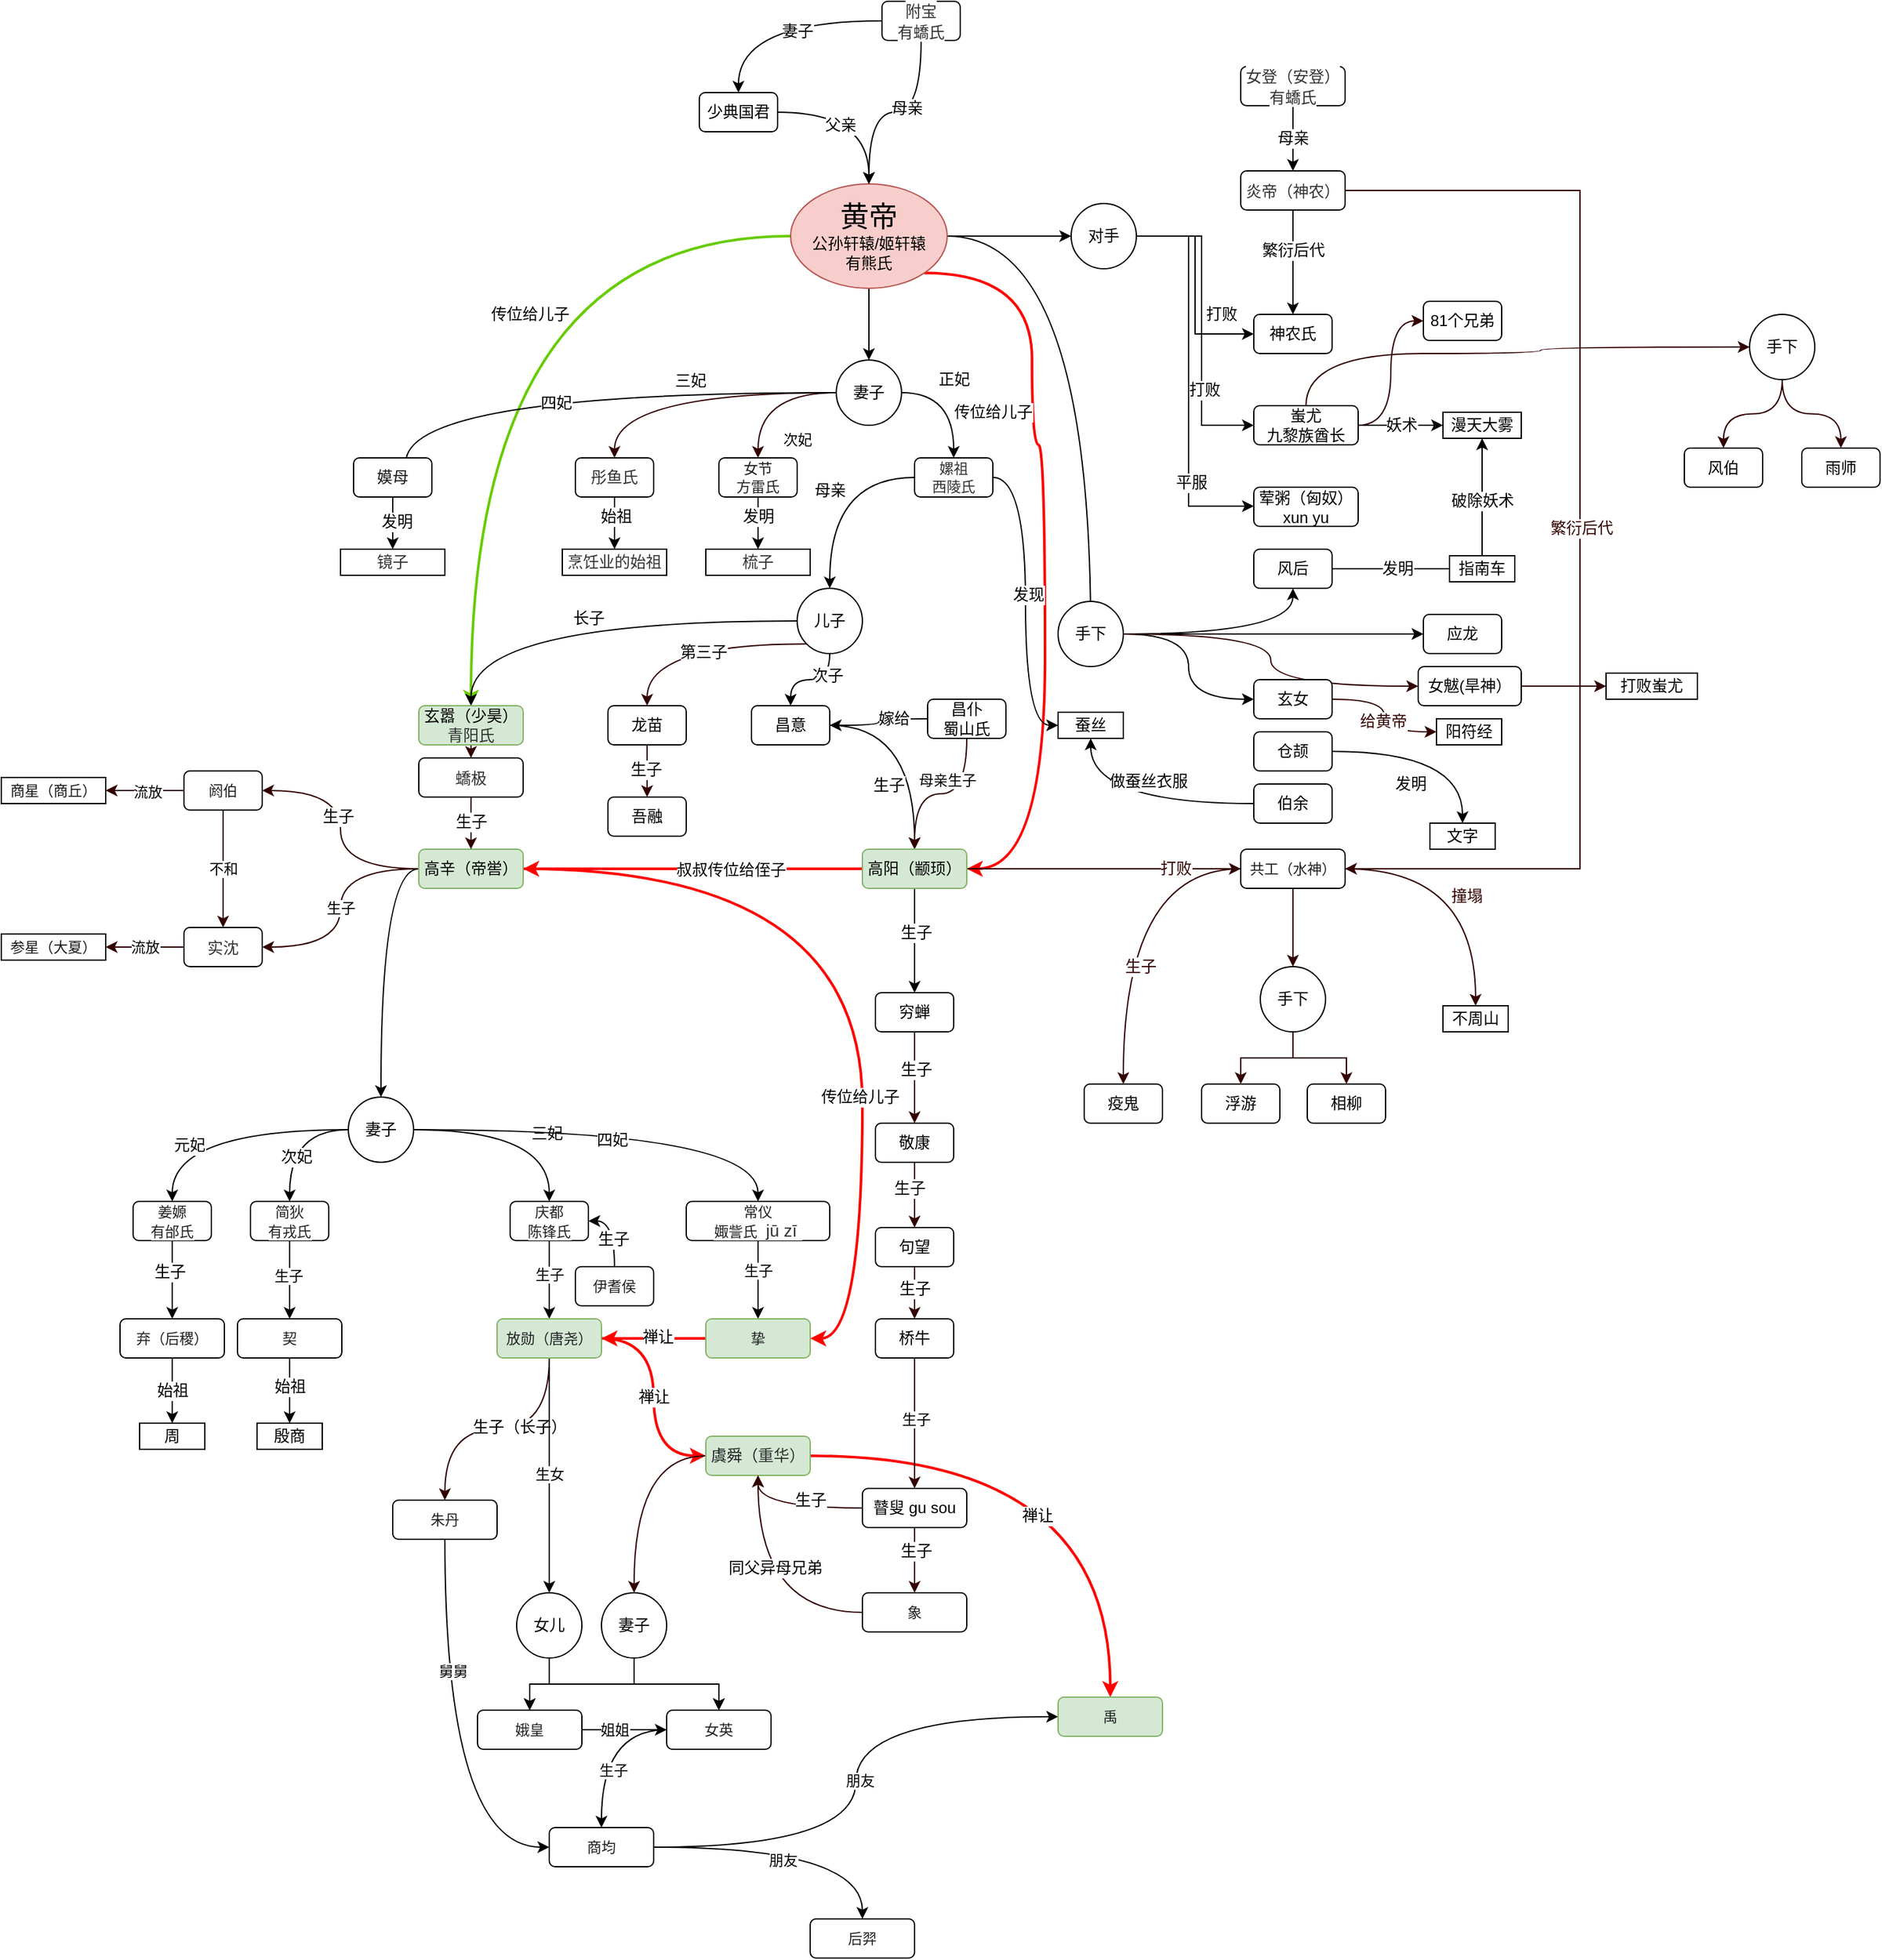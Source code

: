 <mxfile version="18.0.2" type="github" pages="4">
  <diagram id="Ar0kWiEjL53RKp8qV1HC" name="黄帝">
    <mxGraphModel dx="1183" dy="1937" grid="1" gridSize="10" guides="1" tooltips="1" connect="1" arrows="1" fold="1" page="1" pageScale="1" pageWidth="827" pageHeight="1169" math="0" shadow="0">
      <root>
        <mxCell id="0" />
        <mxCell id="1" parent="0" />
        <mxCell id="65cZlFvj0mOp-KRwFTWv-3" style="edgeStyle=orthogonalEdgeStyle;rounded=0;orthogonalLoop=1;jettySize=auto;html=1;fontSize=12;" parent="1" source="65cZlFvj0mOp-KRwFTWv-1" target="65cZlFvj0mOp-KRwFTWv-2" edge="1">
          <mxGeometry relative="1" as="geometry" />
        </mxCell>
        <mxCell id="65cZlFvj0mOp-KRwFTWv-35" style="edgeStyle=orthogonalEdgeStyle;curved=1;rounded=0;orthogonalLoop=1;jettySize=auto;html=1;entryX=0.5;entryY=0.6;entryDx=0;entryDy=0;fontSize=12;entryPerimeter=0;" parent="1" source="65cZlFvj0mOp-KRwFTWv-1" target="65cZlFvj0mOp-KRwFTWv-34" edge="1">
          <mxGeometry relative="1" as="geometry" />
        </mxCell>
        <mxCell id="65cZlFvj0mOp-KRwFTWv-116" style="edgeStyle=orthogonalEdgeStyle;curved=1;rounded=0;orthogonalLoop=1;jettySize=auto;html=1;fontSize=12;strokeColor=#66CC00;strokeWidth=2;" parent="1" source="65cZlFvj0mOp-KRwFTWv-1" target="65cZlFvj0mOp-KRwFTWv-64" edge="1">
          <mxGeometry relative="1" as="geometry" />
        </mxCell>
        <mxCell id="65cZlFvj0mOp-KRwFTWv-117" value="传位给儿子" style="edgeLabel;html=1;align=center;verticalAlign=middle;resizable=0;points=[];fontSize=12;" parent="65cZlFvj0mOp-KRwFTWv-116" vertex="1" connectable="0">
          <mxGeometry x="-0.24" y="42" relative="1" as="geometry">
            <mxPoint x="30" y="18" as="offset" />
          </mxGeometry>
        </mxCell>
        <mxCell id="65cZlFvj0mOp-KRwFTWv-118" style="edgeStyle=orthogonalEdgeStyle;curved=1;rounded=0;orthogonalLoop=1;jettySize=auto;html=1;exitX=1;exitY=1;exitDx=0;exitDy=0;entryX=1;entryY=0.5;entryDx=0;entryDy=0;fontSize=12;strokeWidth=2;strokeColor=#FF0000;" parent="1" source="65cZlFvj0mOp-KRwFTWv-1" target="65cZlFvj0mOp-KRwFTWv-71" edge="1">
          <mxGeometry relative="1" as="geometry">
            <Array as="points">
              <mxPoint x="1000" y="198" />
              <mxPoint x="1000" y="330" />
              <mxPoint x="1010" y="330" />
              <mxPoint x="1010" y="655" />
            </Array>
          </mxGeometry>
        </mxCell>
        <mxCell id="65cZlFvj0mOp-KRwFTWv-119" value="传位给儿子" style="edgeLabel;html=1;align=center;verticalAlign=middle;resizable=0;points=[];fontSize=12;" parent="65cZlFvj0mOp-KRwFTWv-118" vertex="1" connectable="0">
          <mxGeometry x="-0.408" y="-2" relative="1" as="geometry">
            <mxPoint x="-28" y="9" as="offset" />
          </mxGeometry>
        </mxCell>
        <mxCell id="65cZlFvj0mOp-KRwFTWv-145" style="edgeStyle=orthogonalEdgeStyle;curved=1;rounded=0;orthogonalLoop=1;jettySize=auto;html=1;fontSize=11;strokeColor=#330000;strokeWidth=1;startArrow=none;" parent="1" source="65cZlFvj0mOp-KRwFTWv-147" target="65cZlFvj0mOp-KRwFTWv-142" edge="1">
          <mxGeometry relative="1" as="geometry" />
        </mxCell>
        <mxCell id="65cZlFvj0mOp-KRwFTWv-146" value="次妃" style="edgeLabel;html=1;align=center;verticalAlign=middle;resizable=0;points=[];fontSize=11;" parent="65cZlFvj0mOp-KRwFTWv-145" vertex="1" connectable="0">
          <mxGeometry x="0.316" y="-1" relative="1" as="geometry">
            <mxPoint x="31" y="23" as="offset" />
          </mxGeometry>
        </mxCell>
        <mxCell id="hZrphyVDv4pvbZArS3AW-44" style="edgeStyle=orthogonalEdgeStyle;curved=1;rounded=0;orthogonalLoop=1;jettySize=auto;html=1;fontSize=12;" edge="1" parent="1" source="65cZlFvj0mOp-KRwFTWv-1" target="65cZlFvj0mOp-KRwFTWv-147">
          <mxGeometry relative="1" as="geometry" />
        </mxCell>
        <mxCell id="65cZlFvj0mOp-KRwFTWv-1" value="&lt;font style=&quot;font-size: 22px&quot;&gt;黄帝&lt;/font&gt;&lt;br&gt;公孙轩辕/姬轩辕&lt;br&gt;有熊氏" style="ellipse;whiteSpace=wrap;html=1;fillColor=#f8cecc;strokeColor=#b85450;" parent="1" vertex="1">
          <mxGeometry x="815" y="130" width="120" height="80" as="geometry" />
        </mxCell>
        <mxCell id="65cZlFvj0mOp-KRwFTWv-7" style="edgeStyle=orthogonalEdgeStyle;rounded=0;orthogonalLoop=1;jettySize=auto;html=1;fontSize=12;entryX=0;entryY=0.5;entryDx=0;entryDy=0;" parent="1" source="65cZlFvj0mOp-KRwFTWv-2" target="65cZlFvj0mOp-KRwFTWv-4" edge="1">
          <mxGeometry relative="1" as="geometry" />
        </mxCell>
        <mxCell id="65cZlFvj0mOp-KRwFTWv-12" value="打败" style="edgeLabel;html=1;align=center;verticalAlign=middle;resizable=0;points=[];fontSize=12;" parent="65cZlFvj0mOp-KRwFTWv-7" vertex="1" connectable="0">
          <mxGeometry x="0.691" y="1" relative="1" as="geometry">
            <mxPoint y="-14" as="offset" />
          </mxGeometry>
        </mxCell>
        <mxCell id="65cZlFvj0mOp-KRwFTWv-8" style="edgeStyle=orthogonalEdgeStyle;rounded=0;orthogonalLoop=1;jettySize=auto;html=1;fontSize=12;" parent="1" source="65cZlFvj0mOp-KRwFTWv-2" target="65cZlFvj0mOp-KRwFTWv-5" edge="1">
          <mxGeometry relative="1" as="geometry">
            <Array as="points">
              <mxPoint x="1130" y="170" />
              <mxPoint x="1130" y="315" />
            </Array>
          </mxGeometry>
        </mxCell>
        <mxCell id="65cZlFvj0mOp-KRwFTWv-11" value="打败" style="edgeLabel;html=1;align=center;verticalAlign=middle;resizable=0;points=[];fontSize=12;" parent="65cZlFvj0mOp-KRwFTWv-8" vertex="1" connectable="0">
          <mxGeometry x="0.536" y="2" relative="1" as="geometry">
            <mxPoint y="-13" as="offset" />
          </mxGeometry>
        </mxCell>
        <mxCell id="65cZlFvj0mOp-KRwFTWv-9" style="edgeStyle=orthogonalEdgeStyle;rounded=0;orthogonalLoop=1;jettySize=auto;html=1;fontSize=12;" parent="1" source="65cZlFvj0mOp-KRwFTWv-2" target="65cZlFvj0mOp-KRwFTWv-6" edge="1">
          <mxGeometry relative="1" as="geometry">
            <Array as="points">
              <mxPoint x="1120" y="170" />
              <mxPoint x="1120" y="377" />
            </Array>
          </mxGeometry>
        </mxCell>
        <mxCell id="65cZlFvj0mOp-KRwFTWv-10" value="平服" style="edgeLabel;html=1;align=center;verticalAlign=middle;resizable=0;points=[];fontSize=12;" parent="65cZlFvj0mOp-KRwFTWv-9" vertex="1" connectable="0">
          <mxGeometry x="0.607" y="2" relative="1" as="geometry">
            <mxPoint y="-10" as="offset" />
          </mxGeometry>
        </mxCell>
        <mxCell id="65cZlFvj0mOp-KRwFTWv-2" value="对手" style="ellipse;whiteSpace=wrap;html=1;aspect=fixed;fontSize=12;" parent="1" vertex="1">
          <mxGeometry x="1030" y="145" width="50" height="50" as="geometry" />
        </mxCell>
        <mxCell id="65cZlFvj0mOp-KRwFTWv-4" value="神农氏" style="rounded=1;whiteSpace=wrap;html=1;fontSize=12;" parent="1" vertex="1">
          <mxGeometry x="1170" y="230" width="60" height="30" as="geometry" />
        </mxCell>
        <mxCell id="65cZlFvj0mOp-KRwFTWv-46" value="妖术" style="edgeStyle=orthogonalEdgeStyle;curved=1;rounded=0;orthogonalLoop=1;jettySize=auto;html=1;entryX=0;entryY=0.5;entryDx=0;entryDy=0;fontSize=12;" parent="1" source="65cZlFvj0mOp-KRwFTWv-5" target="65cZlFvj0mOp-KRwFTWv-45" edge="1">
          <mxGeometry relative="1" as="geometry" />
        </mxCell>
        <mxCell id="hZrphyVDv4pvbZArS3AW-82" style="edgeStyle=orthogonalEdgeStyle;curved=1;rounded=0;orthogonalLoop=1;jettySize=auto;html=1;entryX=0;entryY=0.5;entryDx=0;entryDy=0;fontSize=12;fontColor=#330000;strokeColor=#330000;strokeWidth=1;" edge="1" parent="1" source="65cZlFvj0mOp-KRwFTWv-5" target="hZrphyVDv4pvbZArS3AW-80">
          <mxGeometry relative="1" as="geometry">
            <Array as="points">
              <mxPoint x="1210" y="260" />
              <mxPoint x="1390" y="260" />
              <mxPoint x="1390" y="255" />
            </Array>
          </mxGeometry>
        </mxCell>
        <mxCell id="hZrphyVDv4pvbZArS3AW-93" style="edgeStyle=orthogonalEdgeStyle;curved=1;rounded=0;orthogonalLoop=1;jettySize=auto;html=1;entryX=0;entryY=0.5;entryDx=0;entryDy=0;fontSize=12;fontColor=#330000;strokeColor=#330000;strokeWidth=1;" edge="1" parent="1" source="65cZlFvj0mOp-KRwFTWv-5" target="hZrphyVDv4pvbZArS3AW-92">
          <mxGeometry relative="1" as="geometry" />
        </mxCell>
        <mxCell id="65cZlFvj0mOp-KRwFTWv-5" value="蚩尤&lt;br&gt;九黎族酋长" style="rounded=1;whiteSpace=wrap;html=1;fontSize=12;" parent="1" vertex="1">
          <mxGeometry x="1170" y="300" width="80" height="30" as="geometry" />
        </mxCell>
        <mxCell id="65cZlFvj0mOp-KRwFTWv-6" value="荤粥（匈奴）&lt;br&gt;xun yu" style="rounded=1;whiteSpace=wrap;html=1;fontSize=12;" parent="1" vertex="1">
          <mxGeometry x="1170" y="362.5" width="80" height="30" as="geometry" />
        </mxCell>
        <mxCell id="65cZlFvj0mOp-KRwFTWv-14" style="edgeStyle=orthogonalEdgeStyle;rounded=0;orthogonalLoop=1;jettySize=auto;html=1;fontSize=12;" parent="1" source="65cZlFvj0mOp-KRwFTWv-13" target="65cZlFvj0mOp-KRwFTWv-4" edge="1">
          <mxGeometry relative="1" as="geometry" />
        </mxCell>
        <mxCell id="65cZlFvj0mOp-KRwFTWv-15" value="繁衍后代" style="edgeLabel;html=1;align=center;verticalAlign=middle;resizable=0;points=[];fontSize=12;" parent="65cZlFvj0mOp-KRwFTWv-14" vertex="1" connectable="0">
          <mxGeometry x="-0.24" relative="1" as="geometry">
            <mxPoint as="offset" />
          </mxGeometry>
        </mxCell>
        <mxCell id="hZrphyVDv4pvbZArS3AW-60" style="edgeStyle=orthogonalEdgeStyle;rounded=0;orthogonalLoop=1;jettySize=auto;html=1;entryX=1;entryY=0.5;entryDx=0;entryDy=0;fontSize=12;fontColor=#FF0000;strokeColor=#330000;strokeWidth=1;" edge="1" parent="1" source="65cZlFvj0mOp-KRwFTWv-13" target="65cZlFvj0mOp-KRwFTWv-172">
          <mxGeometry relative="1" as="geometry">
            <Array as="points">
              <mxPoint x="1420" y="135" />
              <mxPoint x="1420" y="655" />
            </Array>
          </mxGeometry>
        </mxCell>
        <mxCell id="hZrphyVDv4pvbZArS3AW-61" value="繁衍后代" style="edgeLabel;html=1;align=center;verticalAlign=middle;resizable=0;points=[];fontSize=12;fontColor=#330000;" vertex="1" connectable="0" parent="hZrphyVDv4pvbZArS3AW-60">
          <mxGeometry x="-0.001" y="1" relative="1" as="geometry">
            <mxPoint y="-1" as="offset" />
          </mxGeometry>
        </mxCell>
        <mxCell id="65cZlFvj0mOp-KRwFTWv-13" value="&lt;span style=&quot;color: rgb(51 , 51 , 51) ; font-family: &amp;#34;helvetica neue&amp;#34; , &amp;#34;helvetica&amp;#34; , &amp;#34;arial&amp;#34; , &amp;#34;pingfang sc&amp;#34; , &amp;#34;hiragino sans gb&amp;#34; , &amp;#34;microsoft yahei&amp;#34; , &amp;#34;wenquanyi micro hei&amp;#34; , sans-serif ; text-indent: 28px ; background-color: rgb(255 , 255 , 255)&quot;&gt;炎帝（神农）&lt;/span&gt;" style="rounded=1;whiteSpace=wrap;html=1;fontSize=12;" parent="1" vertex="1">
          <mxGeometry x="1160" y="120" width="80" height="30" as="geometry" />
        </mxCell>
        <mxCell id="65cZlFvj0mOp-KRwFTWv-17" style="edgeStyle=orthogonalEdgeStyle;rounded=0;orthogonalLoop=1;jettySize=auto;html=1;fontSize=12;curved=1;" parent="1" source="65cZlFvj0mOp-KRwFTWv-16" target="65cZlFvj0mOp-KRwFTWv-1" edge="1">
          <mxGeometry relative="1" as="geometry" />
        </mxCell>
        <mxCell id="65cZlFvj0mOp-KRwFTWv-18" value="父亲" style="edgeLabel;html=1;align=center;verticalAlign=middle;resizable=0;points=[];fontSize=12;" parent="65cZlFvj0mOp-KRwFTWv-17" vertex="1" connectable="0">
          <mxGeometry x="-0.232" y="-9" relative="1" as="geometry">
            <mxPoint y="1" as="offset" />
          </mxGeometry>
        </mxCell>
        <mxCell id="65cZlFvj0mOp-KRwFTWv-16" value="少典国君" style="rounded=1;whiteSpace=wrap;html=1;fontSize=12;" parent="1" vertex="1">
          <mxGeometry x="745" y="60" width="60" height="30" as="geometry" />
        </mxCell>
        <mxCell id="65cZlFvj0mOp-KRwFTWv-20" style="edgeStyle=orthogonalEdgeStyle;curved=1;rounded=0;orthogonalLoop=1;jettySize=auto;html=1;fontSize=12;" parent="1" source="65cZlFvj0mOp-KRwFTWv-19" target="65cZlFvj0mOp-KRwFTWv-1" edge="1">
          <mxGeometry relative="1" as="geometry" />
        </mxCell>
        <mxCell id="65cZlFvj0mOp-KRwFTWv-21" value="母亲" style="edgeLabel;html=1;align=center;verticalAlign=middle;resizable=0;points=[];fontSize=12;" parent="65cZlFvj0mOp-KRwFTWv-20" vertex="1" connectable="0">
          <mxGeometry x="-0.123" y="-3" relative="1" as="geometry">
            <mxPoint as="offset" />
          </mxGeometry>
        </mxCell>
        <mxCell id="65cZlFvj0mOp-KRwFTWv-22" style="edgeStyle=orthogonalEdgeStyle;curved=1;rounded=0;orthogonalLoop=1;jettySize=auto;html=1;entryX=0.5;entryY=0;entryDx=0;entryDy=0;fontSize=12;" parent="1" source="65cZlFvj0mOp-KRwFTWv-19" target="65cZlFvj0mOp-KRwFTWv-16" edge="1">
          <mxGeometry relative="1" as="geometry" />
        </mxCell>
        <mxCell id="65cZlFvj0mOp-KRwFTWv-23" value="妻子" style="edgeLabel;html=1;align=center;verticalAlign=middle;resizable=0;points=[];fontSize=12;" parent="65cZlFvj0mOp-KRwFTWv-22" vertex="1" connectable="0">
          <mxGeometry x="-0.212" y="8" relative="1" as="geometry">
            <mxPoint as="offset" />
          </mxGeometry>
        </mxCell>
        <mxCell id="65cZlFvj0mOp-KRwFTWv-19" value="&lt;span style=&quot;color: rgb(51 , 51 , 51) ; font-family: &amp;#34;helvetica neue&amp;#34; , &amp;#34;helvetica&amp;#34; , &amp;#34;arial&amp;#34; , &amp;#34;pingfang sc&amp;#34; , &amp;#34;hiragino sans gb&amp;#34; , &amp;#34;microsoft yahei&amp;#34; , &amp;#34;wenquanyi micro hei&amp;#34; , sans-serif ; font-size: 12px ; text-indent: 28px ; background-color: rgb(255 , 255 , 255)&quot;&gt;附宝&lt;br&gt;&lt;/span&gt;&lt;span style=&quot;color: rgb(51 , 51 , 51) ; font-family: &amp;#34;helvetica neue&amp;#34; , &amp;#34;helvetica&amp;#34; , &amp;#34;arial&amp;#34; , &amp;#34;pingfang sc&amp;#34; , &amp;#34;hiragino sans gb&amp;#34; , &amp;#34;microsoft yahei&amp;#34; , &amp;#34;wenquanyi micro hei&amp;#34; , sans-serif ; text-indent: 28px ; background-color: rgb(255 , 255 , 255)&quot;&gt;有蟜氏&lt;/span&gt;&lt;span style=&quot;color: rgb(51 , 51 , 51) ; font-family: &amp;#34;helvetica neue&amp;#34; , &amp;#34;helvetica&amp;#34; , &amp;#34;arial&amp;#34; , &amp;#34;pingfang sc&amp;#34; , &amp;#34;hiragino sans gb&amp;#34; , &amp;#34;microsoft yahei&amp;#34; , &amp;#34;wenquanyi micro hei&amp;#34; , sans-serif ; font-size: 12px ; text-indent: 28px ; background-color: rgb(255 , 255 , 255)&quot;&gt;&lt;br style=&quot;font-size: 12px&quot;&gt;&lt;/span&gt;" style="rounded=1;whiteSpace=wrap;html=1;fontSize=12;" parent="1" vertex="1">
          <mxGeometry x="885" y="-10" width="60" height="30" as="geometry" />
        </mxCell>
        <mxCell id="65cZlFvj0mOp-KRwFTWv-32" value="母亲" style="edgeStyle=orthogonalEdgeStyle;curved=1;rounded=0;orthogonalLoop=1;jettySize=auto;html=1;entryX=0.5;entryY=0;entryDx=0;entryDy=0;fontSize=12;" parent="1" source="65cZlFvj0mOp-KRwFTWv-28" target="65cZlFvj0mOp-KRwFTWv-13" edge="1">
          <mxGeometry relative="1" as="geometry" />
        </mxCell>
        <mxCell id="65cZlFvj0mOp-KRwFTWv-28" value="&lt;span style=&quot;color: rgb(51 , 51 , 51) ; font-family: &amp;#34;helvetica neue&amp;#34; , &amp;#34;helvetica&amp;#34; , &amp;#34;arial&amp;#34; , &amp;#34;pingfang sc&amp;#34; , &amp;#34;hiragino sans gb&amp;#34; , &amp;#34;microsoft yahei&amp;#34; , &amp;#34;wenquanyi micro hei&amp;#34; , sans-serif ; font-size: 12px ; text-indent: 28px ; background-color: rgb(255 , 255 , 255)&quot;&gt;女登（安登）&lt;br&gt;&lt;/span&gt;&lt;span style=&quot;color: rgb(51 , 51 , 51) ; font-family: &amp;#34;helvetica neue&amp;#34; , &amp;#34;helvetica&amp;#34; , &amp;#34;arial&amp;#34; , &amp;#34;pingfang sc&amp;#34; , &amp;#34;hiragino sans gb&amp;#34; , &amp;#34;microsoft yahei&amp;#34; , &amp;#34;wenquanyi micro hei&amp;#34; , sans-serif ; text-indent: 28px ; background-color: rgb(255 , 255 , 255)&quot;&gt;有蟜氏&lt;/span&gt;&lt;span style=&quot;color: rgb(51 , 51 , 51) ; font-family: &amp;#34;helvetica neue&amp;#34; , &amp;#34;helvetica&amp;#34; , &amp;#34;arial&amp;#34; , &amp;#34;pingfang sc&amp;#34; , &amp;#34;hiragino sans gb&amp;#34; , &amp;#34;microsoft yahei&amp;#34; , &amp;#34;wenquanyi micro hei&amp;#34; , sans-serif ; font-size: 12px ; text-indent: 28px ; background-color: rgb(255 , 255 , 255)&quot;&gt;&lt;br style=&quot;font-size: 12px&quot;&gt;&lt;/span&gt;" style="rounded=1;whiteSpace=wrap;html=1;fontSize=12;" parent="1" vertex="1">
          <mxGeometry x="1160" y="40" width="80" height="30" as="geometry" />
        </mxCell>
        <mxCell id="65cZlFvj0mOp-KRwFTWv-39" style="edgeStyle=orthogonalEdgeStyle;curved=1;rounded=0;orthogonalLoop=1;jettySize=auto;html=1;fontSize=12;" parent="1" source="65cZlFvj0mOp-KRwFTWv-34" target="65cZlFvj0mOp-KRwFTWv-36" edge="1">
          <mxGeometry relative="1" as="geometry" />
        </mxCell>
        <mxCell id="65cZlFvj0mOp-KRwFTWv-40" style="edgeStyle=orthogonalEdgeStyle;curved=1;rounded=0;orthogonalLoop=1;jettySize=auto;html=1;fontSize=12;" parent="1" source="65cZlFvj0mOp-KRwFTWv-34" target="65cZlFvj0mOp-KRwFTWv-37" edge="1">
          <mxGeometry relative="1" as="geometry" />
        </mxCell>
        <mxCell id="65cZlFvj0mOp-KRwFTWv-41" style="edgeStyle=orthogonalEdgeStyle;curved=1;rounded=0;orthogonalLoop=1;jettySize=auto;html=1;entryX=0;entryY=0.5;entryDx=0;entryDy=0;fontSize=12;" parent="1" source="65cZlFvj0mOp-KRwFTWv-34" target="65cZlFvj0mOp-KRwFTWv-38" edge="1">
          <mxGeometry relative="1" as="geometry" />
        </mxCell>
        <mxCell id="hZrphyVDv4pvbZArS3AW-86" style="edgeStyle=orthogonalEdgeStyle;curved=1;rounded=0;orthogonalLoop=1;jettySize=auto;html=1;entryX=0;entryY=0.5;entryDx=0;entryDy=0;fontSize=12;fontColor=#330000;strokeColor=#330000;strokeWidth=1;" edge="1" parent="1" source="65cZlFvj0mOp-KRwFTWv-34" target="hZrphyVDv4pvbZArS3AW-85">
          <mxGeometry relative="1" as="geometry" />
        </mxCell>
        <mxCell id="65cZlFvj0mOp-KRwFTWv-34" value="手下" style="ellipse;whiteSpace=wrap;html=1;aspect=fixed;fontSize=12;" parent="1" vertex="1">
          <mxGeometry x="1020" y="450" width="50" height="50" as="geometry" />
        </mxCell>
        <mxCell id="65cZlFvj0mOp-KRwFTWv-43" style="edgeStyle=orthogonalEdgeStyle;curved=1;rounded=0;orthogonalLoop=1;jettySize=auto;html=1;entryX=0.4;entryY=0.5;entryDx=0;entryDy=0;entryPerimeter=0;fontSize=12;" parent="1" source="65cZlFvj0mOp-KRwFTWv-36" target="65cZlFvj0mOp-KRwFTWv-42" edge="1">
          <mxGeometry relative="1" as="geometry" />
        </mxCell>
        <mxCell id="65cZlFvj0mOp-KRwFTWv-44" value="发明" style="edgeLabel;html=1;align=center;verticalAlign=middle;resizable=0;points=[];fontSize=12;" parent="65cZlFvj0mOp-KRwFTWv-43" vertex="1" connectable="0">
          <mxGeometry x="-0.309" y="-1" relative="1" as="geometry">
            <mxPoint x="12" y="-1" as="offset" />
          </mxGeometry>
        </mxCell>
        <mxCell id="65cZlFvj0mOp-KRwFTWv-36" value="风后" style="rounded=1;whiteSpace=wrap;html=1;fontSize=12;" parent="1" vertex="1">
          <mxGeometry x="1170" y="410" width="60" height="30" as="geometry" />
        </mxCell>
        <mxCell id="65cZlFvj0mOp-KRwFTWv-37" value="应龙" style="rounded=1;whiteSpace=wrap;html=1;fontSize=12;" parent="1" vertex="1">
          <mxGeometry x="1300" y="460" width="60" height="30" as="geometry" />
        </mxCell>
        <mxCell id="hZrphyVDv4pvbZArS3AW-90" style="edgeStyle=orthogonalEdgeStyle;curved=1;rounded=0;orthogonalLoop=1;jettySize=auto;html=1;fontSize=12;fontColor=#330000;strokeColor=#330000;strokeWidth=1;" edge="1" parent="1" source="65cZlFvj0mOp-KRwFTWv-38" target="hZrphyVDv4pvbZArS3AW-89">
          <mxGeometry relative="1" as="geometry" />
        </mxCell>
        <mxCell id="hZrphyVDv4pvbZArS3AW-91" value="给黄帝" style="edgeLabel;html=1;align=center;verticalAlign=middle;resizable=0;points=[];fontSize=12;fontColor=#330000;" vertex="1" connectable="0" parent="hZrphyVDv4pvbZArS3AW-90">
          <mxGeometry x="0.057" y="-1" relative="1" as="geometry">
            <mxPoint y="1" as="offset" />
          </mxGeometry>
        </mxCell>
        <mxCell id="65cZlFvj0mOp-KRwFTWv-38" value="玄女" style="rounded=1;whiteSpace=wrap;html=1;fontSize=12;" parent="1" vertex="1">
          <mxGeometry x="1170" y="510" width="60" height="30" as="geometry" />
        </mxCell>
        <mxCell id="65cZlFvj0mOp-KRwFTWv-47" style="edgeStyle=orthogonalEdgeStyle;curved=1;rounded=0;orthogonalLoop=1;jettySize=auto;html=1;fontSize=12;" parent="1" source="65cZlFvj0mOp-KRwFTWv-42" target="65cZlFvj0mOp-KRwFTWv-45" edge="1">
          <mxGeometry relative="1" as="geometry" />
        </mxCell>
        <mxCell id="65cZlFvj0mOp-KRwFTWv-48" value="破除妖术" style="edgeLabel;html=1;align=center;verticalAlign=middle;resizable=0;points=[];fontSize=12;" parent="65cZlFvj0mOp-KRwFTWv-47" vertex="1" connectable="0">
          <mxGeometry x="0.236" y="1" relative="1" as="geometry">
            <mxPoint x="1" y="13" as="offset" />
          </mxGeometry>
        </mxCell>
        <mxCell id="65cZlFvj0mOp-KRwFTWv-42" value="指南车" style="rounded=0;whiteSpace=wrap;html=1;fontSize=12;" parent="1" vertex="1">
          <mxGeometry x="1320" y="415" width="50" height="20" as="geometry" />
        </mxCell>
        <mxCell id="65cZlFvj0mOp-KRwFTWv-45" value="漫天大雾" style="rounded=0;whiteSpace=wrap;html=1;fontSize=12;" parent="1" vertex="1">
          <mxGeometry x="1315" y="305" width="60" height="20" as="geometry" />
        </mxCell>
        <mxCell id="65cZlFvj0mOp-KRwFTWv-51" value="发明" style="edgeStyle=orthogonalEdgeStyle;curved=1;rounded=0;orthogonalLoop=1;jettySize=auto;html=1;fontSize=12;" parent="1" source="65cZlFvj0mOp-KRwFTWv-49" target="65cZlFvj0mOp-KRwFTWv-50" edge="1">
          <mxGeometry x="-0.226" y="-25" relative="1" as="geometry">
            <mxPoint as="offset" />
          </mxGeometry>
        </mxCell>
        <mxCell id="65cZlFvj0mOp-KRwFTWv-49" value="仓颉" style="rounded=1;whiteSpace=wrap;html=1;fontSize=12;" parent="1" vertex="1">
          <mxGeometry x="1170" y="550" width="60" height="30" as="geometry" />
        </mxCell>
        <mxCell id="65cZlFvj0mOp-KRwFTWv-50" value="文字" style="rounded=0;whiteSpace=wrap;html=1;fontSize=12;" parent="1" vertex="1">
          <mxGeometry x="1305" y="620" width="50" height="20" as="geometry" />
        </mxCell>
        <mxCell id="65cZlFvj0mOp-KRwFTWv-56" value="母亲" style="edgeStyle=orthogonalEdgeStyle;curved=1;rounded=0;orthogonalLoop=1;jettySize=auto;html=1;fontSize=12;" parent="1" source="65cZlFvj0mOp-KRwFTWv-52" target="65cZlFvj0mOp-KRwFTWv-55" edge="1">
          <mxGeometry relative="1" as="geometry" />
        </mxCell>
        <mxCell id="65cZlFvj0mOp-KRwFTWv-59" style="edgeStyle=orthogonalEdgeStyle;curved=1;rounded=0;orthogonalLoop=1;jettySize=auto;html=1;entryX=0;entryY=0.5;entryDx=0;entryDy=0;fontSize=12;" parent="1" source="65cZlFvj0mOp-KRwFTWv-52" target="65cZlFvj0mOp-KRwFTWv-58" edge="1">
          <mxGeometry relative="1" as="geometry" />
        </mxCell>
        <mxCell id="65cZlFvj0mOp-KRwFTWv-61" value="发现" style="edgeLabel;html=1;align=center;verticalAlign=middle;resizable=0;points=[];fontSize=12;" parent="65cZlFvj0mOp-KRwFTWv-59" vertex="1" connectable="0">
          <mxGeometry x="-0.04" y="2" relative="1" as="geometry">
            <mxPoint as="offset" />
          </mxGeometry>
        </mxCell>
        <mxCell id="65cZlFvj0mOp-KRwFTWv-52" value="&lt;span style=&quot;color: rgb(51 , 51 , 51) ; font-family: &amp;#34;arial&amp;#34; ; font-size: 11px ; background-color: rgb(255 , 255 , 255)&quot;&gt;嫘祖&lt;br&gt;西陵氏&lt;br&gt;&lt;/span&gt;" style="rounded=1;whiteSpace=wrap;html=1;fontSize=11;" parent="1" vertex="1">
          <mxGeometry x="910" y="340" width="60" height="30" as="geometry" />
        </mxCell>
        <mxCell id="65cZlFvj0mOp-KRwFTWv-66" style="edgeStyle=orthogonalEdgeStyle;curved=1;rounded=0;orthogonalLoop=1;jettySize=auto;html=1;fontSize=12;" parent="1" source="65cZlFvj0mOp-KRwFTWv-55" target="65cZlFvj0mOp-KRwFTWv-64" edge="1">
          <mxGeometry relative="1" as="geometry" />
        </mxCell>
        <mxCell id="hZrphyVDv4pvbZArS3AW-56" value="长子" style="edgeLabel;html=1;align=center;verticalAlign=middle;resizable=0;points=[];fontSize=12;" vertex="1" connectable="0" parent="65cZlFvj0mOp-KRwFTWv-66">
          <mxGeometry x="0.019" y="-2" relative="1" as="geometry">
            <mxPoint as="offset" />
          </mxGeometry>
        </mxCell>
        <mxCell id="65cZlFvj0mOp-KRwFTWv-67" style="edgeStyle=orthogonalEdgeStyle;curved=1;rounded=0;orthogonalLoop=1;jettySize=auto;html=1;fontSize=12;" parent="1" source="65cZlFvj0mOp-KRwFTWv-55" target="65cZlFvj0mOp-KRwFTWv-65" edge="1">
          <mxGeometry relative="1" as="geometry" />
        </mxCell>
        <mxCell id="hZrphyVDv4pvbZArS3AW-57" value="次子" style="edgeLabel;html=1;align=center;verticalAlign=middle;resizable=0;points=[];fontSize=12;" vertex="1" connectable="0" parent="65cZlFvj0mOp-KRwFTWv-67">
          <mxGeometry x="-0.53" y="-2" relative="1" as="geometry">
            <mxPoint as="offset" />
          </mxGeometry>
        </mxCell>
        <mxCell id="65cZlFvj0mOp-KRwFTWv-165" style="edgeStyle=orthogonalEdgeStyle;curved=1;rounded=0;orthogonalLoop=1;jettySize=auto;html=1;exitX=0;exitY=1;exitDx=0;exitDy=0;entryX=0.5;entryY=0;entryDx=0;entryDy=0;fontSize=12;strokeColor=#330000;strokeWidth=1;" parent="1" source="65cZlFvj0mOp-KRwFTWv-55" target="65cZlFvj0mOp-KRwFTWv-163" edge="1">
          <mxGeometry relative="1" as="geometry" />
        </mxCell>
        <mxCell id="65cZlFvj0mOp-KRwFTWv-168" value="第三子" style="edgeLabel;html=1;align=center;verticalAlign=middle;resizable=0;points=[];fontSize=12;" parent="65cZlFvj0mOp-KRwFTWv-165" vertex="1" connectable="0">
          <mxGeometry x="-0.064" y="6" relative="1" as="geometry">
            <mxPoint as="offset" />
          </mxGeometry>
        </mxCell>
        <mxCell id="65cZlFvj0mOp-KRwFTWv-55" value="儿子" style="ellipse;whiteSpace=wrap;html=1;aspect=fixed;fontSize=12;" parent="1" vertex="1">
          <mxGeometry x="820" y="440" width="50" height="50" as="geometry" />
        </mxCell>
        <mxCell id="65cZlFvj0mOp-KRwFTWv-58" value="蚕丝" style="rounded=0;whiteSpace=wrap;html=1;fontSize=12;" parent="1" vertex="1">
          <mxGeometry x="1020" y="535" width="50" height="20" as="geometry" />
        </mxCell>
        <mxCell id="65cZlFvj0mOp-KRwFTWv-62" style="edgeStyle=orthogonalEdgeStyle;curved=1;rounded=0;orthogonalLoop=1;jettySize=auto;html=1;entryX=0.5;entryY=1;entryDx=0;entryDy=0;fontSize=12;" parent="1" source="65cZlFvj0mOp-KRwFTWv-60" target="65cZlFvj0mOp-KRwFTWv-58" edge="1">
          <mxGeometry relative="1" as="geometry" />
        </mxCell>
        <mxCell id="65cZlFvj0mOp-KRwFTWv-63" value="做蚕丝衣服" style="edgeLabel;html=1;align=center;verticalAlign=middle;resizable=0;points=[];fontSize=12;" parent="65cZlFvj0mOp-KRwFTWv-62" vertex="1" connectable="0">
          <mxGeometry x="-0.067" y="-17" relative="1" as="geometry">
            <mxPoint as="offset" />
          </mxGeometry>
        </mxCell>
        <mxCell id="65cZlFvj0mOp-KRwFTWv-60" value="伯余" style="rounded=1;whiteSpace=wrap;html=1;fontSize=12;" parent="1" vertex="1">
          <mxGeometry x="1170" y="590" width="60" height="30" as="geometry" />
        </mxCell>
        <mxCell id="65cZlFvj0mOp-KRwFTWv-159" style="edgeStyle=orthogonalEdgeStyle;curved=1;rounded=0;orthogonalLoop=1;jettySize=auto;html=1;fontSize=12;strokeColor=#330000;strokeWidth=1;" parent="1" source="65cZlFvj0mOp-KRwFTWv-64" target="65cZlFvj0mOp-KRwFTWv-158" edge="1">
          <mxGeometry relative="1" as="geometry" />
        </mxCell>
        <mxCell id="65cZlFvj0mOp-KRwFTWv-161" value="生子" style="edgeLabel;html=1;align=center;verticalAlign=middle;resizable=0;points=[];fontSize=12;" parent="65cZlFvj0mOp-KRwFTWv-159" vertex="1" connectable="0">
          <mxGeometry x="-0.345" y="1" relative="1" as="geometry">
            <mxPoint as="offset" />
          </mxGeometry>
        </mxCell>
        <mxCell id="65cZlFvj0mOp-KRwFTWv-64" value="玄嚣（少昊）&lt;br&gt;&lt;span style=&quot;color: rgb(51 , 51 , 51) ; font-family: &amp;#34;helvetica neue&amp;#34; , &amp;#34;helvetica&amp;#34; , &amp;#34;arial&amp;#34; , &amp;#34;pingfang sc&amp;#34; , &amp;#34;hiragino sans gb&amp;#34; , &amp;#34;microsoft yahei&amp;#34; , &amp;#34;wenquanyi micro hei&amp;#34; , sans-serif&quot;&gt;青阳氏&lt;/span&gt;" style="rounded=1;whiteSpace=wrap;html=1;fontSize=12;fillColor=#d5e8d4;strokeColor=#82b366;" parent="1" vertex="1">
          <mxGeometry x="530" y="530" width="80" height="30" as="geometry" />
        </mxCell>
        <mxCell id="65cZlFvj0mOp-KRwFTWv-72" value="生子" style="edgeStyle=orthogonalEdgeStyle;curved=1;rounded=0;orthogonalLoop=1;jettySize=auto;html=1;fontSize=12;" parent="1" source="65cZlFvj0mOp-KRwFTWv-65" target="65cZlFvj0mOp-KRwFTWv-71" edge="1">
          <mxGeometry x="0.385" y="-20" relative="1" as="geometry">
            <mxPoint as="offset" />
          </mxGeometry>
        </mxCell>
        <mxCell id="65cZlFvj0mOp-KRwFTWv-65" value="昌意" style="rounded=1;whiteSpace=wrap;html=1;fontSize=12;" parent="1" vertex="1">
          <mxGeometry x="785" y="530" width="60" height="30" as="geometry" />
        </mxCell>
        <mxCell id="65cZlFvj0mOp-KRwFTWv-81" style="edgeStyle=orthogonalEdgeStyle;curved=1;rounded=0;orthogonalLoop=1;jettySize=auto;html=1;fontSize=12;" parent="1" source="65cZlFvj0mOp-KRwFTWv-68" target="65cZlFvj0mOp-KRwFTWv-80" edge="1">
          <mxGeometry relative="1" as="geometry" />
        </mxCell>
        <mxCell id="65cZlFvj0mOp-KRwFTWv-114" style="edgeStyle=orthogonalEdgeStyle;curved=1;rounded=0;orthogonalLoop=1;jettySize=auto;html=1;entryX=1;entryY=0.5;entryDx=0;entryDy=0;fontSize=12;strokeWidth=2;strokeColor=#FF0000;" parent="1" source="65cZlFvj0mOp-KRwFTWv-68" target="65cZlFvj0mOp-KRwFTWv-94" edge="1">
          <mxGeometry relative="1" as="geometry">
            <Array as="points">
              <mxPoint x="870" y="655" />
              <mxPoint x="870" y="1015" />
            </Array>
          </mxGeometry>
        </mxCell>
        <mxCell id="65cZlFvj0mOp-KRwFTWv-115" value="传位给儿子" style="edgeLabel;html=1;align=center;verticalAlign=middle;resizable=0;points=[];fontSize=12;" parent="65cZlFvj0mOp-KRwFTWv-114" vertex="1" connectable="0">
          <mxGeometry x="0.315" y="-2" relative="1" as="geometry">
            <mxPoint y="1" as="offset" />
          </mxGeometry>
        </mxCell>
        <mxCell id="65cZlFvj0mOp-KRwFTWv-126" style="edgeStyle=orthogonalEdgeStyle;curved=1;rounded=0;orthogonalLoop=1;jettySize=auto;html=1;entryX=1;entryY=0.5;entryDx=0;entryDy=0;fontSize=12;strokeColor=#330000;strokeWidth=1;" parent="1" source="65cZlFvj0mOp-KRwFTWv-68" target="65cZlFvj0mOp-KRwFTWv-125" edge="1">
          <mxGeometry relative="1" as="geometry" />
        </mxCell>
        <mxCell id="65cZlFvj0mOp-KRwFTWv-131" value="生子" style="edgeLabel;html=1;align=center;verticalAlign=middle;resizable=0;points=[];fontSize=12;" parent="65cZlFvj0mOp-KRwFTWv-126" vertex="1" connectable="0">
          <mxGeometry x="0.117" y="2" relative="1" as="geometry">
            <mxPoint as="offset" />
          </mxGeometry>
        </mxCell>
        <mxCell id="65cZlFvj0mOp-KRwFTWv-130" value="生子" style="edgeStyle=orthogonalEdgeStyle;curved=1;rounded=0;orthogonalLoop=1;jettySize=auto;html=1;entryX=1;entryY=0.5;entryDx=0;entryDy=0;fontSize=11;strokeColor=#330000;strokeWidth=1;" parent="1" source="65cZlFvj0mOp-KRwFTWv-68" target="65cZlFvj0mOp-KRwFTWv-129" edge="1">
          <mxGeometry relative="1" as="geometry" />
        </mxCell>
        <mxCell id="65cZlFvj0mOp-KRwFTWv-68" value="高辛（帝喾）" style="rounded=1;whiteSpace=wrap;html=1;fontSize=12;fillColor=#d5e8d4;strokeColor=#82b366;" parent="1" vertex="1">
          <mxGeometry x="530" y="640" width="80" height="30" as="geometry" />
        </mxCell>
        <mxCell id="65cZlFvj0mOp-KRwFTWv-70" value="嫁给" style="edgeStyle=orthogonalEdgeStyle;curved=1;rounded=0;orthogonalLoop=1;jettySize=auto;html=1;fontSize=12;" parent="1" source="65cZlFvj0mOp-KRwFTWv-69" target="65cZlFvj0mOp-KRwFTWv-65" edge="1">
          <mxGeometry x="-0.333" relative="1" as="geometry">
            <mxPoint as="offset" />
          </mxGeometry>
        </mxCell>
        <mxCell id="65cZlFvj0mOp-KRwFTWv-140" style="edgeStyle=orthogonalEdgeStyle;curved=1;rounded=0;orthogonalLoop=1;jettySize=auto;html=1;fontSize=11;strokeColor=#330000;strokeWidth=1;" parent="1" source="65cZlFvj0mOp-KRwFTWv-69" target="65cZlFvj0mOp-KRwFTWv-71" edge="1">
          <mxGeometry relative="1" as="geometry" />
        </mxCell>
        <mxCell id="65cZlFvj0mOp-KRwFTWv-141" value="母亲生子" style="edgeLabel;html=1;align=center;verticalAlign=middle;resizable=0;points=[];fontSize=11;" parent="65cZlFvj0mOp-KRwFTWv-140" vertex="1" connectable="0">
          <mxGeometry x="-0.084" relative="1" as="geometry">
            <mxPoint y="-11" as="offset" />
          </mxGeometry>
        </mxCell>
        <mxCell id="65cZlFvj0mOp-KRwFTWv-69" value="昌仆&lt;br&gt;蜀山氏" style="rounded=1;whiteSpace=wrap;html=1;fontSize=12;" parent="1" vertex="1">
          <mxGeometry x="920" y="525" width="60" height="30" as="geometry" />
        </mxCell>
        <mxCell id="65cZlFvj0mOp-KRwFTWv-74" style="edgeStyle=orthogonalEdgeStyle;curved=1;rounded=0;orthogonalLoop=1;jettySize=auto;html=1;fontSize=12;strokeColor=#FF0000;strokeWidth=2;" parent="1" source="65cZlFvj0mOp-KRwFTWv-71" target="65cZlFvj0mOp-KRwFTWv-68" edge="1">
          <mxGeometry relative="1" as="geometry" />
        </mxCell>
        <mxCell id="65cZlFvj0mOp-KRwFTWv-75" value="叔叔传位给侄子" style="edgeLabel;html=1;align=center;verticalAlign=middle;resizable=0;points=[];fontSize=12;" parent="65cZlFvj0mOp-KRwFTWv-74" vertex="1" connectable="0">
          <mxGeometry x="-0.222" y="1" relative="1" as="geometry">
            <mxPoint as="offset" />
          </mxGeometry>
        </mxCell>
        <mxCell id="65cZlFvj0mOp-KRwFTWv-77" style="edgeStyle=orthogonalEdgeStyle;curved=1;rounded=0;orthogonalLoop=1;jettySize=auto;html=1;fontSize=12;" parent="1" source="65cZlFvj0mOp-KRwFTWv-71" target="65cZlFvj0mOp-KRwFTWv-76" edge="1">
          <mxGeometry relative="1" as="geometry" />
        </mxCell>
        <mxCell id="65cZlFvj0mOp-KRwFTWv-78" value="生子" style="edgeLabel;html=1;align=center;verticalAlign=middle;resizable=0;points=[];fontSize=12;" parent="65cZlFvj0mOp-KRwFTWv-77" vertex="1" connectable="0">
          <mxGeometry x="-0.15" y="1" relative="1" as="geometry">
            <mxPoint as="offset" />
          </mxGeometry>
        </mxCell>
        <mxCell id="hZrphyVDv4pvbZArS3AW-62" style="edgeStyle=orthogonalEdgeStyle;rounded=0;orthogonalLoop=1;jettySize=auto;html=1;fontSize=12;fontColor=#330000;strokeColor=#330000;strokeWidth=1;" edge="1" parent="1" source="65cZlFvj0mOp-KRwFTWv-71" target="65cZlFvj0mOp-KRwFTWv-172">
          <mxGeometry relative="1" as="geometry" />
        </mxCell>
        <mxCell id="hZrphyVDv4pvbZArS3AW-63" value="打败" style="edgeLabel;html=1;align=center;verticalAlign=middle;resizable=0;points=[];fontSize=12;fontColor=#330000;" vertex="1" connectable="0" parent="hZrphyVDv4pvbZArS3AW-62">
          <mxGeometry x="0.406" relative="1" as="geometry">
            <mxPoint x="12" as="offset" />
          </mxGeometry>
        </mxCell>
        <mxCell id="65cZlFvj0mOp-KRwFTWv-71" value="高阳（颛顼）" style="rounded=1;whiteSpace=wrap;html=1;fontSize=12;fillColor=#d5e8d4;strokeColor=#82b366;" parent="1" vertex="1">
          <mxGeometry x="870" y="640" width="80" height="30" as="geometry" />
        </mxCell>
        <mxCell id="65cZlFvj0mOp-KRwFTWv-189" style="edgeStyle=orthogonalEdgeStyle;curved=1;rounded=0;orthogonalLoop=1;jettySize=auto;html=1;fontSize=12;strokeColor=#330000;strokeWidth=1;" parent="1" source="65cZlFvj0mOp-KRwFTWv-76" target="65cZlFvj0mOp-KRwFTWv-188" edge="1">
          <mxGeometry relative="1" as="geometry" />
        </mxCell>
        <mxCell id="65cZlFvj0mOp-KRwFTWv-194" value="生子" style="edgeLabel;html=1;align=center;verticalAlign=middle;resizable=0;points=[];fontSize=12;" parent="65cZlFvj0mOp-KRwFTWv-189" vertex="1" connectable="0">
          <mxGeometry x="-0.2" y="1" relative="1" as="geometry">
            <mxPoint y="1" as="offset" />
          </mxGeometry>
        </mxCell>
        <mxCell id="65cZlFvj0mOp-KRwFTWv-76" value="穷蝉" style="rounded=1;whiteSpace=wrap;html=1;fontSize=12;" parent="1" vertex="1">
          <mxGeometry x="880" y="750" width="60" height="30" as="geometry" />
        </mxCell>
        <mxCell id="65cZlFvj0mOp-KRwFTWv-89" style="edgeStyle=orthogonalEdgeStyle;curved=1;rounded=0;orthogonalLoop=1;jettySize=auto;html=1;fontSize=12;" parent="1" source="65cZlFvj0mOp-KRwFTWv-79" target="65cZlFvj0mOp-KRwFTWv-88" edge="1">
          <mxGeometry relative="1" as="geometry" />
        </mxCell>
        <mxCell id="65cZlFvj0mOp-KRwFTWv-90" value="生子" style="edgeLabel;html=1;align=center;verticalAlign=middle;resizable=0;points=[];fontSize=12;" parent="65cZlFvj0mOp-KRwFTWv-89" vertex="1" connectable="0">
          <mxGeometry x="-0.2" y="-2" relative="1" as="geometry">
            <mxPoint as="offset" />
          </mxGeometry>
        </mxCell>
        <mxCell id="65cZlFvj0mOp-KRwFTWv-79" value="&lt;span style=&quot;color: rgb(32 , 33 , 36) ; font-family: &amp;#34;menlo&amp;#34; , monospace ; font-size: 11px ; text-align: left ; background-color: rgb(255 , 255 , 255)&quot;&gt;姜嫄&lt;br&gt;有邰氏&lt;br&gt;&lt;/span&gt;" style="rounded=1;whiteSpace=wrap;html=1;fontSize=12;" parent="1" vertex="1">
          <mxGeometry x="311" y="910" width="60" height="30" as="geometry" />
        </mxCell>
        <mxCell id="65cZlFvj0mOp-KRwFTWv-82" style="edgeStyle=orthogonalEdgeStyle;curved=1;rounded=0;orthogonalLoop=1;jettySize=auto;html=1;fontSize=12;" parent="1" source="65cZlFvj0mOp-KRwFTWv-80" target="65cZlFvj0mOp-KRwFTWv-79" edge="1">
          <mxGeometry relative="1" as="geometry" />
        </mxCell>
        <mxCell id="65cZlFvj0mOp-KRwFTWv-83" value="元妃" style="edgeLabel;html=1;align=center;verticalAlign=middle;resizable=0;points=[];fontSize=12;" parent="65cZlFvj0mOp-KRwFTWv-82" vertex="1" connectable="0">
          <mxGeometry x="0.291" y="12" relative="1" as="geometry">
            <mxPoint as="offset" />
          </mxGeometry>
        </mxCell>
        <mxCell id="65cZlFvj0mOp-KRwFTWv-101" style="edgeStyle=orthogonalEdgeStyle;curved=1;rounded=0;orthogonalLoop=1;jettySize=auto;html=1;fontSize=12;" parent="1" source="65cZlFvj0mOp-KRwFTWv-80" target="65cZlFvj0mOp-KRwFTWv-84" edge="1">
          <mxGeometry relative="1" as="geometry" />
        </mxCell>
        <mxCell id="65cZlFvj0mOp-KRwFTWv-177" value="次妃" style="edgeLabel;html=1;align=center;verticalAlign=middle;resizable=0;points=[];fontSize=12;" parent="65cZlFvj0mOp-KRwFTWv-101" vertex="1" connectable="0">
          <mxGeometry x="0.31" y="5" relative="1" as="geometry">
            <mxPoint as="offset" />
          </mxGeometry>
        </mxCell>
        <mxCell id="65cZlFvj0mOp-KRwFTWv-102" style="edgeStyle=orthogonalEdgeStyle;curved=1;rounded=0;orthogonalLoop=1;jettySize=auto;html=1;fontSize=12;" parent="1" source="65cZlFvj0mOp-KRwFTWv-80" target="65cZlFvj0mOp-KRwFTWv-86" edge="1">
          <mxGeometry relative="1" as="geometry" />
        </mxCell>
        <mxCell id="65cZlFvj0mOp-KRwFTWv-178" value="三妃" style="edgeLabel;html=1;align=center;verticalAlign=middle;resizable=0;points=[];fontSize=12;" parent="65cZlFvj0mOp-KRwFTWv-102" vertex="1" connectable="0">
          <mxGeometry x="0.278" y="-3" relative="1" as="geometry">
            <mxPoint as="offset" />
          </mxGeometry>
        </mxCell>
        <mxCell id="65cZlFvj0mOp-KRwFTWv-103" style="edgeStyle=orthogonalEdgeStyle;curved=1;rounded=0;orthogonalLoop=1;jettySize=auto;html=1;entryX=0.5;entryY=0;entryDx=0;entryDy=0;fontSize=12;" parent="1" source="65cZlFvj0mOp-KRwFTWv-80" target="65cZlFvj0mOp-KRwFTWv-87" edge="1">
          <mxGeometry relative="1" as="geometry" />
        </mxCell>
        <mxCell id="65cZlFvj0mOp-KRwFTWv-179" value="四妃" style="edgeLabel;html=1;align=center;verticalAlign=middle;resizable=0;points=[];fontSize=12;" parent="65cZlFvj0mOp-KRwFTWv-103" vertex="1" connectable="0">
          <mxGeometry x="-0.048" y="-7" relative="1" as="geometry">
            <mxPoint y="1" as="offset" />
          </mxGeometry>
        </mxCell>
        <mxCell id="65cZlFvj0mOp-KRwFTWv-80" value="妻子" style="ellipse;whiteSpace=wrap;html=1;aspect=fixed;fontSize=12;" parent="1" vertex="1">
          <mxGeometry x="476" y="830" width="50" height="50" as="geometry" />
        </mxCell>
        <mxCell id="65cZlFvj0mOp-KRwFTWv-92" style="edgeStyle=orthogonalEdgeStyle;curved=1;rounded=0;orthogonalLoop=1;jettySize=auto;html=1;fontSize=12;" parent="1" source="65cZlFvj0mOp-KRwFTWv-84" target="65cZlFvj0mOp-KRwFTWv-91" edge="1">
          <mxGeometry relative="1" as="geometry" />
        </mxCell>
        <mxCell id="hZrphyVDv4pvbZArS3AW-11" value="生子" style="edgeLabel;html=1;align=center;verticalAlign=middle;resizable=0;points=[];" vertex="1" connectable="0" parent="65cZlFvj0mOp-KRwFTWv-92">
          <mxGeometry x="-0.1" y="-1" relative="1" as="geometry">
            <mxPoint as="offset" />
          </mxGeometry>
        </mxCell>
        <mxCell id="65cZlFvj0mOp-KRwFTWv-84" value="&lt;span style=&quot;color: rgb(32 , 33 , 36) ; font-family: &amp;#34;menlo&amp;#34; , monospace ; font-size: 11px ; text-align: left ; background-color: rgb(255 , 255 , 255)&quot;&gt;简狄&lt;br&gt;&lt;/span&gt;&lt;span style=&quot;color: rgb(32 , 33 , 36) ; font-family: &amp;#34;menlo&amp;#34; , monospace ; font-size: 11px ; text-align: left ; background-color: rgb(255 , 255 , 255)&quot;&gt;有戎氏&lt;br&gt;&lt;/span&gt;" style="rounded=1;whiteSpace=wrap;html=1;fontSize=12;" parent="1" vertex="1">
          <mxGeometry x="401" y="910" width="60" height="30" as="geometry" />
        </mxCell>
        <mxCell id="65cZlFvj0mOp-KRwFTWv-104" style="edgeStyle=orthogonalEdgeStyle;curved=1;rounded=0;orthogonalLoop=1;jettySize=auto;html=1;fontSize=12;" parent="1" source="65cZlFvj0mOp-KRwFTWv-86" target="65cZlFvj0mOp-KRwFTWv-93" edge="1">
          <mxGeometry relative="1" as="geometry" />
        </mxCell>
        <mxCell id="hZrphyVDv4pvbZArS3AW-12" value="生子" style="edgeLabel;html=1;align=center;verticalAlign=middle;resizable=0;points=[];" vertex="1" connectable="0" parent="65cZlFvj0mOp-KRwFTWv-104">
          <mxGeometry x="-0.133" relative="1" as="geometry">
            <mxPoint as="offset" />
          </mxGeometry>
        </mxCell>
        <mxCell id="65cZlFvj0mOp-KRwFTWv-86" value="&lt;span style=&quot;color: rgb(32 , 33 , 36) ; font-family: &amp;#34;menlo&amp;#34; , monospace ; font-size: 11px ; text-align: left ; background-color: rgb(255 , 255 , 255)&quot;&gt;庆都&lt;br&gt;&lt;/span&gt;&lt;span style=&quot;color: rgb(32 , 33 , 36) ; font-family: &amp;#34;menlo&amp;#34; , monospace ; font-size: 11px ; text-align: left ; background-color: rgb(255 , 255 , 255)&quot;&gt;陈锋氏&lt;br&gt;&lt;/span&gt;" style="rounded=1;whiteSpace=wrap;html=1;fontSize=12;" parent="1" vertex="1">
          <mxGeometry x="600" y="910" width="60" height="30" as="geometry" />
        </mxCell>
        <mxCell id="65cZlFvj0mOp-KRwFTWv-100" style="edgeStyle=orthogonalEdgeStyle;curved=1;rounded=0;orthogonalLoop=1;jettySize=auto;html=1;entryX=0.5;entryY=0;entryDx=0;entryDy=0;fontSize=12;" parent="1" source="65cZlFvj0mOp-KRwFTWv-87" target="65cZlFvj0mOp-KRwFTWv-94" edge="1">
          <mxGeometry relative="1" as="geometry" />
        </mxCell>
        <mxCell id="hZrphyVDv4pvbZArS3AW-13" value="生子" style="edgeLabel;html=1;align=center;verticalAlign=middle;resizable=0;points=[];" vertex="1" connectable="0" parent="65cZlFvj0mOp-KRwFTWv-100">
          <mxGeometry x="-0.233" relative="1" as="geometry">
            <mxPoint as="offset" />
          </mxGeometry>
        </mxCell>
        <mxCell id="65cZlFvj0mOp-KRwFTWv-87" value="&lt;span style=&quot;color: rgb(32 , 33 , 36) ; font-family: &amp;quot;menlo&amp;quot; , monospace ; font-size: 11px ; text-align: left ; background-color: rgb(255 , 255 , 255)&quot;&gt;常仪&lt;br&gt;&lt;/span&gt;&lt;span style=&quot;text-align: left ; background-color: rgb(255 , 255 , 255)&quot;&gt;&lt;font color=&quot;#202124&quot; face=&quot;menlo, monospace&quot;&gt;&lt;span style=&quot;font-size: 11px&quot;&gt;娵訾氏&amp;nbsp;&lt;/span&gt;&lt;/font&gt;&lt;/span&gt;&lt;span style=&quot;color: rgb(51, 51, 51); font-family: Arial, sans-serif; font-size: 13px; text-align: start; background-color: rgb(255, 255, 255);&quot;&gt;jū zī&amp;nbsp;&lt;/span&gt;&lt;span style=&quot;text-align: left ; background-color: rgb(255 , 255 , 255)&quot;&gt;&lt;br&gt;&lt;/span&gt;" style="rounded=1;whiteSpace=wrap;html=1;fontSize=12;" parent="1" vertex="1">
          <mxGeometry x="735" y="910" width="110" height="30" as="geometry" />
        </mxCell>
        <mxCell id="65cZlFvj0mOp-KRwFTWv-106" value="始祖" style="edgeStyle=orthogonalEdgeStyle;curved=1;rounded=0;orthogonalLoop=1;jettySize=auto;html=1;entryX=0.5;entryY=0;entryDx=0;entryDy=0;fontSize=12;" parent="1" source="65cZlFvj0mOp-KRwFTWv-88" target="65cZlFvj0mOp-KRwFTWv-105" edge="1">
          <mxGeometry relative="1" as="geometry" />
        </mxCell>
        <mxCell id="65cZlFvj0mOp-KRwFTWv-88" value="&lt;span style=&quot;color: rgb(32 , 33 , 36) ; font-family: &amp;#34;menlo&amp;#34; , monospace ; font-size: 11px ; text-align: left ; background-color: rgb(255 , 255 , 255)&quot;&gt;弃（后稷）&lt;/span&gt;&lt;span style=&quot;color: rgb(32 , 33 , 36) ; font-family: &amp;#34;menlo&amp;#34; , monospace ; font-size: 11px ; text-align: left ; background-color: rgb(255 , 255 , 255)&quot;&gt;&lt;br&gt;&lt;/span&gt;" style="rounded=1;whiteSpace=wrap;html=1;fontSize=12;" parent="1" vertex="1">
          <mxGeometry x="301" y="1000" width="80" height="30" as="geometry" />
        </mxCell>
        <mxCell id="65cZlFvj0mOp-KRwFTWv-108" style="edgeStyle=orthogonalEdgeStyle;curved=1;rounded=0;orthogonalLoop=1;jettySize=auto;html=1;fontSize=12;" parent="1" source="65cZlFvj0mOp-KRwFTWv-91" target="65cZlFvj0mOp-KRwFTWv-107" edge="1">
          <mxGeometry relative="1" as="geometry" />
        </mxCell>
        <mxCell id="65cZlFvj0mOp-KRwFTWv-109" value="始祖" style="edgeLabel;html=1;align=center;verticalAlign=middle;resizable=0;points=[];fontSize=12;" parent="65cZlFvj0mOp-KRwFTWv-108" vertex="1" connectable="0">
          <mxGeometry x="-0.14" relative="1" as="geometry">
            <mxPoint as="offset" />
          </mxGeometry>
        </mxCell>
        <mxCell id="65cZlFvj0mOp-KRwFTWv-91" value="&lt;span style=&quot;color: rgb(32 , 33 , 36) ; font-family: &amp;#34;menlo&amp;#34; , monospace ; font-size: 11px ; text-align: left ; background-color: rgb(255 , 255 , 255)&quot;&gt;契&lt;br&gt;&lt;/span&gt;" style="rounded=1;whiteSpace=wrap;html=1;fontSize=12;" parent="1" vertex="1">
          <mxGeometry x="391" y="1000" width="80" height="30" as="geometry" />
        </mxCell>
        <mxCell id="65cZlFvj0mOp-KRwFTWv-123" style="edgeStyle=orthogonalEdgeStyle;curved=1;rounded=0;orthogonalLoop=1;jettySize=auto;html=1;entryX=0;entryY=0.5;entryDx=0;entryDy=0;fontSize=12;strokeColor=#FF0000;strokeWidth=2;" parent="1" source="65cZlFvj0mOp-KRwFTWv-93" target="65cZlFvj0mOp-KRwFTWv-122" edge="1">
          <mxGeometry relative="1" as="geometry" />
        </mxCell>
        <mxCell id="65cZlFvj0mOp-KRwFTWv-124" value="禅让" style="edgeLabel;html=1;align=center;verticalAlign=middle;resizable=0;points=[];fontSize=12;" parent="65cZlFvj0mOp-KRwFTWv-123" vertex="1" connectable="0">
          <mxGeometry x="0.171" y="4" relative="1" as="geometry">
            <mxPoint x="-4" y="-15" as="offset" />
          </mxGeometry>
        </mxCell>
        <mxCell id="65cZlFvj0mOp-KRwFTWv-170" style="edgeStyle=orthogonalEdgeStyle;curved=1;rounded=0;orthogonalLoop=1;jettySize=auto;html=1;fontSize=12;strokeColor=#330000;strokeWidth=1;" parent="1" source="65cZlFvj0mOp-KRwFTWv-93" target="65cZlFvj0mOp-KRwFTWv-169" edge="1">
          <mxGeometry relative="1" as="geometry" />
        </mxCell>
        <mxCell id="65cZlFvj0mOp-KRwFTWv-171" value="生子（长子）" style="edgeLabel;html=1;align=center;verticalAlign=middle;resizable=0;points=[];fontSize=12;" parent="65cZlFvj0mOp-KRwFTWv-170" vertex="1" connectable="0">
          <mxGeometry x="-0.18" y="-2" relative="1" as="geometry">
            <mxPoint as="offset" />
          </mxGeometry>
        </mxCell>
        <mxCell id="hZrphyVDv4pvbZArS3AW-8" style="edgeStyle=orthogonalEdgeStyle;curved=1;rounded=0;orthogonalLoop=1;jettySize=auto;html=1;" edge="1" parent="1" source="65cZlFvj0mOp-KRwFTWv-93" target="hZrphyVDv4pvbZArS3AW-5">
          <mxGeometry relative="1" as="geometry" />
        </mxCell>
        <mxCell id="hZrphyVDv4pvbZArS3AW-14" value="生女" style="edgeLabel;html=1;align=center;verticalAlign=middle;resizable=0;points=[];" vertex="1" connectable="0" parent="hZrphyVDv4pvbZArS3AW-8">
          <mxGeometry x="-0.011" relative="1" as="geometry">
            <mxPoint as="offset" />
          </mxGeometry>
        </mxCell>
        <mxCell id="65cZlFvj0mOp-KRwFTWv-93" value="&lt;span style=&quot;color: rgb(32 , 33 , 36) ; font-family: &amp;#34;menlo&amp;#34; , monospace ; font-size: 11px ; text-align: left&quot;&gt;放勋（唐尧）&lt;br&gt;&lt;/span&gt;" style="rounded=1;whiteSpace=wrap;html=1;fontSize=12;fillColor=#D5E8D4;strokeColor=#82b366;" parent="1" vertex="1">
          <mxGeometry x="590" y="1000" width="80" height="30" as="geometry" />
        </mxCell>
        <mxCell id="65cZlFvj0mOp-KRwFTWv-112" style="edgeStyle=orthogonalEdgeStyle;curved=1;rounded=0;orthogonalLoop=1;jettySize=auto;html=1;fontSize=12;strokeColor=#FF0000;strokeWidth=2;" parent="1" source="65cZlFvj0mOp-KRwFTWv-94" target="65cZlFvj0mOp-KRwFTWv-93" edge="1">
          <mxGeometry relative="1" as="geometry" />
        </mxCell>
        <mxCell id="65cZlFvj0mOp-KRwFTWv-113" value="禅让" style="edgeLabel;html=1;align=center;verticalAlign=middle;resizable=0;points=[];fontSize=12;" parent="65cZlFvj0mOp-KRwFTWv-112" vertex="1" connectable="0">
          <mxGeometry x="-0.067" y="-1" relative="1" as="geometry">
            <mxPoint as="offset" />
          </mxGeometry>
        </mxCell>
        <mxCell id="65cZlFvj0mOp-KRwFTWv-94" value="&lt;span style=&quot;color: rgb(32 , 33 , 36) ; font-family: &amp;#34;menlo&amp;#34; , monospace ; font-size: 11px ; text-align: left&quot;&gt;挚&lt;br&gt;&lt;/span&gt;" style="rounded=1;whiteSpace=wrap;html=1;fontSize=12;fillColor=#d5e8d4;strokeColor=#82b366;" parent="1" vertex="1">
          <mxGeometry x="750" y="1000" width="80" height="30" as="geometry" />
        </mxCell>
        <mxCell id="65cZlFvj0mOp-KRwFTWv-97" style="edgeStyle=orthogonalEdgeStyle;curved=1;rounded=0;orthogonalLoop=1;jettySize=auto;html=1;entryX=1;entryY=0.5;entryDx=0;entryDy=0;fontSize=12;" parent="1" source="65cZlFvj0mOp-KRwFTWv-96" target="65cZlFvj0mOp-KRwFTWv-86" edge="1">
          <mxGeometry relative="1" as="geometry" />
        </mxCell>
        <mxCell id="65cZlFvj0mOp-KRwFTWv-98" value="生子" style="edgeLabel;html=1;align=center;verticalAlign=middle;resizable=0;points=[];fontSize=12;" parent="65cZlFvj0mOp-KRwFTWv-97" vertex="1" connectable="0">
          <mxGeometry x="-0.236" y="1" relative="1" as="geometry">
            <mxPoint as="offset" />
          </mxGeometry>
        </mxCell>
        <mxCell id="65cZlFvj0mOp-KRwFTWv-96" value="&lt;span style=&quot;color: rgb(32 , 33 , 36) ; font-family: &amp;#34;menlo&amp;#34; , monospace ; font-size: 11px ; text-align: left ; background-color: rgb(255 , 255 , 255)&quot;&gt;伊耆侯&lt;/span&gt;&lt;span style=&quot;color: rgb(32 , 33 , 36) ; font-family: &amp;#34;menlo&amp;#34; , monospace ; font-size: 11px ; text-align: left ; background-color: rgb(255 , 255 , 255)&quot;&gt;&lt;br&gt;&lt;/span&gt;" style="rounded=1;whiteSpace=wrap;html=1;fontSize=12;" parent="1" vertex="1">
          <mxGeometry x="650" y="960" width="60" height="30" as="geometry" />
        </mxCell>
        <mxCell id="65cZlFvj0mOp-KRwFTWv-105" value="周" style="rounded=0;whiteSpace=wrap;html=1;fontSize=12;" parent="1" vertex="1">
          <mxGeometry x="316" y="1080" width="50" height="20" as="geometry" />
        </mxCell>
        <mxCell id="65cZlFvj0mOp-KRwFTWv-107" value="殷商" style="rounded=0;whiteSpace=wrap;html=1;fontSize=12;" parent="1" vertex="1">
          <mxGeometry x="406" y="1080" width="50" height="20" as="geometry" />
        </mxCell>
        <mxCell id="65cZlFvj0mOp-KRwFTWv-180" style="edgeStyle=orthogonalEdgeStyle;curved=1;rounded=0;orthogonalLoop=1;jettySize=auto;html=1;fontSize=12;strokeColor=#330000;strokeWidth=1;" parent="1" source="65cZlFvj0mOp-KRwFTWv-122" target="65cZlFvj0mOp-KRwFTWv-176" edge="1">
          <mxGeometry relative="1" as="geometry" />
        </mxCell>
        <mxCell id="hZrphyVDv4pvbZArS3AW-28" style="edgeStyle=orthogonalEdgeStyle;curved=1;rounded=0;orthogonalLoop=1;jettySize=auto;html=1;strokeWidth=2;strokeColor=#FF0000;" edge="1" parent="1" source="65cZlFvj0mOp-KRwFTWv-122" target="hZrphyVDv4pvbZArS3AW-26">
          <mxGeometry relative="1" as="geometry" />
        </mxCell>
        <mxCell id="hZrphyVDv4pvbZArS3AW-58" value="禅让" style="edgeLabel;html=1;align=center;verticalAlign=middle;resizable=0;points=[];fontSize=12;" vertex="1" connectable="0" parent="hZrphyVDv4pvbZArS3AW-28">
          <mxGeometry x="-0.161" y="-46" relative="1" as="geometry">
            <mxPoint as="offset" />
          </mxGeometry>
        </mxCell>
        <mxCell id="65cZlFvj0mOp-KRwFTWv-122" value="&lt;span style=&quot;color: rgb(32, 33, 36); font-family: menlo, monospace; font-size: 12px; text-align: left;&quot;&gt;虞舜（&lt;/span&gt;&lt;span style=&quot;color: rgb(51, 51, 51); font-family: &amp;quot;PingFang SC&amp;quot;, &amp;quot;Lantinghei SC&amp;quot;, &amp;quot;Microsoft YaHei&amp;quot;, arial, 宋体, sans-serif, tahoma; font-size: 12px; text-align: start;&quot;&gt;重华）&lt;/span&gt;&lt;span style=&quot;color: rgb(32, 33, 36); font-family: menlo, monospace; font-size: 12px; text-align: left;&quot;&gt;&lt;br style=&quot;font-size: 12px;&quot;&gt;&lt;/span&gt;" style="rounded=1;whiteSpace=wrap;html=1;fontSize=12;fillColor=#D5E8D4;strokeColor=#82b366;" parent="1" vertex="1">
          <mxGeometry x="750" y="1090" width="80" height="30" as="geometry" />
        </mxCell>
        <mxCell id="65cZlFvj0mOp-KRwFTWv-133" style="edgeStyle=orthogonalEdgeStyle;curved=1;rounded=0;orthogonalLoop=1;jettySize=auto;html=1;fontSize=12;strokeColor=#330000;strokeWidth=1;" parent="1" source="65cZlFvj0mOp-KRwFTWv-125" target="65cZlFvj0mOp-KRwFTWv-132" edge="1">
          <mxGeometry relative="1" as="geometry" />
        </mxCell>
        <mxCell id="65cZlFvj0mOp-KRwFTWv-134" value="流放" style="edgeLabel;html=1;align=center;verticalAlign=middle;resizable=0;points=[];fontSize=11;" parent="65cZlFvj0mOp-KRwFTWv-133" vertex="1" connectable="0">
          <mxGeometry x="-0.067" y="1" relative="1" as="geometry">
            <mxPoint as="offset" />
          </mxGeometry>
        </mxCell>
        <mxCell id="65cZlFvj0mOp-KRwFTWv-138" style="edgeStyle=orthogonalEdgeStyle;curved=1;rounded=0;orthogonalLoop=1;jettySize=auto;html=1;fontSize=11;strokeColor=#330000;strokeWidth=1;" parent="1" source="65cZlFvj0mOp-KRwFTWv-125" target="65cZlFvj0mOp-KRwFTWv-129" edge="1">
          <mxGeometry relative="1" as="geometry" />
        </mxCell>
        <mxCell id="65cZlFvj0mOp-KRwFTWv-139" value="不和" style="edgeLabel;html=1;align=center;verticalAlign=middle;resizable=0;points=[];fontSize=11;" parent="65cZlFvj0mOp-KRwFTWv-138" vertex="1" connectable="0">
          <mxGeometry x="-0.011" relative="1" as="geometry">
            <mxPoint as="offset" />
          </mxGeometry>
        </mxCell>
        <mxCell id="65cZlFvj0mOp-KRwFTWv-125" value="&lt;span style=&quot;color: rgb(25, 25, 25); font-size: 11px; text-align: left; background-color: rgb(255, 255, 255);&quot;&gt;阏伯&lt;/span&gt;&lt;span style=&quot;color: rgb(32 , 33 , 36) ; font-family: &amp;quot;menlo&amp;quot; , monospace ; font-size: 11px ; text-align: left ; background-color: rgb(255 , 255 , 255)&quot;&gt;&lt;br style=&quot;font-size: 11px;&quot;&gt;&lt;/span&gt;" style="rounded=1;whiteSpace=wrap;html=1;fontSize=11;" parent="1" vertex="1">
          <mxGeometry x="350" y="580" width="60" height="30" as="geometry" />
        </mxCell>
        <mxCell id="65cZlFvj0mOp-KRwFTWv-136" style="edgeStyle=orthogonalEdgeStyle;curved=1;rounded=0;orthogonalLoop=1;jettySize=auto;html=1;fontSize=11;strokeColor=#330000;strokeWidth=1;" parent="1" source="65cZlFvj0mOp-KRwFTWv-129" target="65cZlFvj0mOp-KRwFTWv-135" edge="1">
          <mxGeometry relative="1" as="geometry" />
        </mxCell>
        <mxCell id="65cZlFvj0mOp-KRwFTWv-137" value="流放" style="edgeLabel;html=1;align=center;verticalAlign=middle;resizable=0;points=[];fontSize=11;" parent="65cZlFvj0mOp-KRwFTWv-136" vertex="1" connectable="0">
          <mxGeometry x="-0.2" y="-1" relative="1" as="geometry">
            <mxPoint x="-6" y="1" as="offset" />
          </mxGeometry>
        </mxCell>
        <mxCell id="65cZlFvj0mOp-KRwFTWv-129" value="&lt;span style=&quot;color: rgb(51, 51, 51); font-family: &amp;quot;helvetica neue&amp;quot;, helvetica, arial, &amp;quot;pingfang sc&amp;quot;, &amp;quot;hiragino sans gb&amp;quot;, &amp;quot;microsoft yahei&amp;quot;, &amp;quot;wenquanyi micro hei&amp;quot;, sans-serif; font-size: 12px; text-indent: 28px; background-color: rgb(255, 255, 255);&quot;&gt;实沈&lt;/span&gt;&lt;span style=&quot;color: rgb(32, 33, 36); font-family: menlo, monospace; font-size: 12px; text-align: left; background-color: rgb(255, 255, 255);&quot;&gt;&lt;br style=&quot;font-size: 12px;&quot;&gt;&lt;/span&gt;" style="rounded=1;whiteSpace=wrap;html=1;fontSize=12;" parent="1" vertex="1">
          <mxGeometry x="350" y="700" width="60" height="30" as="geometry" />
        </mxCell>
        <mxCell id="65cZlFvj0mOp-KRwFTWv-132" value="&lt;span style=&quot;color: rgb(25, 25, 25); font-size: 11px; text-align: left; background-color: rgb(255, 255, 255);&quot;&gt;商星（商丘）&lt;/span&gt;" style="rounded=0;whiteSpace=wrap;html=1;fontSize=11;" parent="1" vertex="1">
          <mxGeometry x="210" y="585" width="80" height="20" as="geometry" />
        </mxCell>
        <mxCell id="65cZlFvj0mOp-KRwFTWv-135" value="&lt;span style=&quot;color: rgb(25 , 25 , 25) ; font-size: 11px ; text-align: left ; background-color: rgb(255 , 255 , 255)&quot;&gt;参星（大夏）&lt;/span&gt;" style="rounded=0;whiteSpace=wrap;html=1;fontSize=11;" parent="1" vertex="1">
          <mxGeometry x="210" y="705" width="80" height="20" as="geometry" />
        </mxCell>
        <mxCell id="hZrphyVDv4pvbZArS3AW-47" style="edgeStyle=orthogonalEdgeStyle;curved=1;rounded=0;orthogonalLoop=1;jettySize=auto;html=1;fontSize=12;" edge="1" parent="1" source="65cZlFvj0mOp-KRwFTWv-142" target="hZrphyVDv4pvbZArS3AW-42">
          <mxGeometry relative="1" as="geometry" />
        </mxCell>
        <mxCell id="hZrphyVDv4pvbZArS3AW-53" value="发明" style="edgeLabel;html=1;align=center;verticalAlign=middle;resizable=0;points=[];fontSize=12;" vertex="1" connectable="0" parent="hZrphyVDv4pvbZArS3AW-47">
          <mxGeometry x="-0.25" relative="1" as="geometry">
            <mxPoint as="offset" />
          </mxGeometry>
        </mxCell>
        <mxCell id="65cZlFvj0mOp-KRwFTWv-142" value="&lt;span style=&quot;color: rgb(25 , 25 , 25) ; font-size: 11px ; text-align: left ; background-color: rgb(255 , 255 , 255)&quot;&gt;女节&lt;br&gt;&lt;/span&gt;&lt;span style=&quot;color: rgb(32 , 33 , 36) ; font-family: &amp;#34;menlo&amp;#34; , monospace ; font-size: 11px ; text-align: left ; background-color: rgb(255 , 255 , 255)&quot;&gt;方雷氏&lt;br style=&quot;font-size: 11px&quot;&gt;&lt;/span&gt;" style="rounded=1;whiteSpace=wrap;html=1;fontSize=11;" parent="1" vertex="1">
          <mxGeometry x="760" y="340" width="60" height="30" as="geometry" />
        </mxCell>
        <mxCell id="65cZlFvj0mOp-KRwFTWv-156" style="edgeStyle=orthogonalEdgeStyle;curved=1;rounded=0;orthogonalLoop=1;jettySize=auto;html=1;fontSize=12;strokeColor=#330000;strokeWidth=1;" parent="1" source="65cZlFvj0mOp-KRwFTWv-147" target="65cZlFvj0mOp-KRwFTWv-150" edge="1">
          <mxGeometry relative="1" as="geometry" />
        </mxCell>
        <mxCell id="65cZlFvj0mOp-KRwFTWv-157" value="三妃" style="edgeLabel;html=1;align=center;verticalAlign=middle;resizable=0;points=[];fontSize=12;" parent="65cZlFvj0mOp-KRwFTWv-156" vertex="1" connectable="0">
          <mxGeometry x="0.02" y="-9" relative="1" as="geometry">
            <mxPoint as="offset" />
          </mxGeometry>
        </mxCell>
        <mxCell id="hZrphyVDv4pvbZArS3AW-45" style="edgeStyle=orthogonalEdgeStyle;curved=1;rounded=0;orthogonalLoop=1;jettySize=auto;html=1;entryX=0.5;entryY=0;entryDx=0;entryDy=0;fontSize=12;" edge="1" parent="1" source="65cZlFvj0mOp-KRwFTWv-147" target="65cZlFvj0mOp-KRwFTWv-52">
          <mxGeometry relative="1" as="geometry" />
        </mxCell>
        <mxCell id="hZrphyVDv4pvbZArS3AW-46" value="正妃" style="edgeLabel;html=1;align=center;verticalAlign=middle;resizable=0;points=[];fontSize=12;" vertex="1" connectable="0" parent="hZrphyVDv4pvbZArS3AW-45">
          <mxGeometry x="-0.128" y="11" relative="1" as="geometry">
            <mxPoint x="1" y="1" as="offset" />
          </mxGeometry>
        </mxCell>
        <mxCell id="hZrphyVDv4pvbZArS3AW-49" style="edgeStyle=orthogonalEdgeStyle;curved=1;rounded=0;orthogonalLoop=1;jettySize=auto;html=1;entryX=0.667;entryY=0.333;entryDx=0;entryDy=0;entryPerimeter=0;fontSize=12;" edge="1" parent="1" source="65cZlFvj0mOp-KRwFTWv-147" target="65cZlFvj0mOp-KRwFTWv-153">
          <mxGeometry relative="1" as="geometry" />
        </mxCell>
        <mxCell id="hZrphyVDv4pvbZArS3AW-50" value="四妃" style="edgeLabel;html=1;align=center;verticalAlign=middle;resizable=0;points=[];fontSize=12;" vertex="1" connectable="0" parent="hZrphyVDv4pvbZArS3AW-49">
          <mxGeometry x="0.103" y="8" relative="1" as="geometry">
            <mxPoint as="offset" />
          </mxGeometry>
        </mxCell>
        <mxCell id="65cZlFvj0mOp-KRwFTWv-147" value="妻子" style="ellipse;whiteSpace=wrap;html=1;aspect=fixed;fontSize=12;" parent="1" vertex="1">
          <mxGeometry x="850" y="265" width="50" height="50" as="geometry" />
        </mxCell>
        <mxCell id="hZrphyVDv4pvbZArS3AW-48" style="edgeStyle=orthogonalEdgeStyle;curved=1;rounded=0;orthogonalLoop=1;jettySize=auto;html=1;fontSize=12;" edge="1" parent="1" source="65cZlFvj0mOp-KRwFTWv-150" target="hZrphyVDv4pvbZArS3AW-39">
          <mxGeometry relative="1" as="geometry" />
        </mxCell>
        <mxCell id="hZrphyVDv4pvbZArS3AW-52" value="始祖" style="edgeLabel;html=1;align=center;verticalAlign=middle;resizable=0;points=[];fontSize=12;" vertex="1" connectable="0" parent="hZrphyVDv4pvbZArS3AW-48">
          <mxGeometry x="-0.25" y="1" relative="1" as="geometry">
            <mxPoint as="offset" />
          </mxGeometry>
        </mxCell>
        <mxCell id="65cZlFvj0mOp-KRwFTWv-150" value="&lt;span style=&quot;color: rgb(51 , 51 , 51) ; font-size: 12px ; background-color: rgb(255 , 255 , 255)&quot;&gt;彤鱼氏&lt;/span&gt;&lt;span style=&quot;color: rgb(32 , 33 , 36) ; font-family: &amp;#34;menlo&amp;#34; , monospace ; font-size: 12px ; text-align: left ; background-color: rgb(255 , 255 , 255)&quot;&gt;&lt;br style=&quot;font-size: 12px&quot;&gt;&lt;/span&gt;" style="rounded=1;whiteSpace=wrap;html=1;fontSize=12;" parent="1" vertex="1">
          <mxGeometry x="650" y="340" width="60" height="30" as="geometry" />
        </mxCell>
        <mxCell id="hZrphyVDv4pvbZArS3AW-41" style="edgeStyle=orthogonalEdgeStyle;curved=1;rounded=0;orthogonalLoop=1;jettySize=auto;html=1;fontSize=12;" edge="1" parent="1" source="65cZlFvj0mOp-KRwFTWv-153" target="hZrphyVDv4pvbZArS3AW-40">
          <mxGeometry relative="1" as="geometry" />
        </mxCell>
        <mxCell id="hZrphyVDv4pvbZArS3AW-51" value="发明" style="edgeLabel;html=1;align=center;verticalAlign=middle;resizable=0;points=[];fontSize=12;" vertex="1" connectable="0" parent="hZrphyVDv4pvbZArS3AW-41">
          <mxGeometry x="-0.05" y="3" relative="1" as="geometry">
            <mxPoint as="offset" />
          </mxGeometry>
        </mxCell>
        <mxCell id="65cZlFvj0mOp-KRwFTWv-153" value="&lt;span style=&quot;text-align: left ; background-color: rgb(255 , 255 , 255)&quot;&gt;&lt;font color=&quot;#191919&quot; face=&quot;menlo, monospace&quot;&gt;嫫母&lt;/font&gt;&lt;br style=&quot;font-size: 12px&quot;&gt;&lt;/span&gt;" style="rounded=1;whiteSpace=wrap;html=1;fontSize=12;" parent="1" vertex="1">
          <mxGeometry x="480" y="340" width="60" height="30" as="geometry" />
        </mxCell>
        <mxCell id="65cZlFvj0mOp-KRwFTWv-160" style="edgeStyle=orthogonalEdgeStyle;curved=1;rounded=0;orthogonalLoop=1;jettySize=auto;html=1;fontSize=12;strokeColor=#330000;strokeWidth=1;" parent="1" source="65cZlFvj0mOp-KRwFTWv-158" target="65cZlFvj0mOp-KRwFTWv-68" edge="1">
          <mxGeometry relative="1" as="geometry" />
        </mxCell>
        <mxCell id="65cZlFvj0mOp-KRwFTWv-162" value="生子" style="edgeLabel;html=1;align=center;verticalAlign=middle;resizable=0;points=[];fontSize=12;" parent="65cZlFvj0mOp-KRwFTWv-160" vertex="1" connectable="0">
          <mxGeometry x="-0.04" relative="1" as="geometry">
            <mxPoint as="offset" />
          </mxGeometry>
        </mxCell>
        <mxCell id="65cZlFvj0mOp-KRwFTWv-158" value="&lt;span style=&quot;color: rgb(51 , 51 , 51) ; font-family: &amp;#34;helvetica neue&amp;#34; , &amp;#34;helvetica&amp;#34; , &amp;#34;arial&amp;#34; , &amp;#34;pingfang sc&amp;#34; , &amp;#34;hiragino sans gb&amp;#34; , &amp;#34;microsoft yahei&amp;#34; , &amp;#34;wenquanyi micro hei&amp;#34; , sans-serif ; background-color: rgb(255 , 255 , 255)&quot;&gt;蟜极&lt;/span&gt;" style="rounded=1;whiteSpace=wrap;html=1;fontSize=12;" parent="1" vertex="1">
          <mxGeometry x="530" y="570" width="80" height="30" as="geometry" />
        </mxCell>
        <mxCell id="65cZlFvj0mOp-KRwFTWv-166" style="edgeStyle=orthogonalEdgeStyle;curved=1;rounded=0;orthogonalLoop=1;jettySize=auto;html=1;fontSize=12;strokeColor=#330000;strokeWidth=1;" parent="1" source="65cZlFvj0mOp-KRwFTWv-163" target="65cZlFvj0mOp-KRwFTWv-164" edge="1">
          <mxGeometry relative="1" as="geometry" />
        </mxCell>
        <mxCell id="65cZlFvj0mOp-KRwFTWv-167" value="生子" style="edgeLabel;html=1;align=center;verticalAlign=middle;resizable=0;points=[];fontSize=12;" parent="65cZlFvj0mOp-KRwFTWv-166" vertex="1" connectable="0">
          <mxGeometry x="-0.044" y="-1" relative="1" as="geometry">
            <mxPoint as="offset" />
          </mxGeometry>
        </mxCell>
        <mxCell id="65cZlFvj0mOp-KRwFTWv-163" value="龙苗" style="rounded=1;whiteSpace=wrap;html=1;fontSize=12;" parent="1" vertex="1">
          <mxGeometry x="675" y="530" width="60" height="30" as="geometry" />
        </mxCell>
        <mxCell id="65cZlFvj0mOp-KRwFTWv-164" value="吾融" style="rounded=1;whiteSpace=wrap;html=1;fontSize=12;" parent="1" vertex="1">
          <mxGeometry x="675" y="600" width="60" height="30" as="geometry" />
        </mxCell>
        <mxCell id="hZrphyVDv4pvbZArS3AW-21" style="edgeStyle=orthogonalEdgeStyle;curved=1;rounded=0;orthogonalLoop=1;jettySize=auto;html=1;entryX=0;entryY=0.5;entryDx=0;entryDy=0;exitX=0.5;exitY=1;exitDx=0;exitDy=0;" edge="1" parent="1" source="65cZlFvj0mOp-KRwFTWv-169" target="hZrphyVDv4pvbZArS3AW-15">
          <mxGeometry relative="1" as="geometry" />
        </mxCell>
        <mxCell id="hZrphyVDv4pvbZArS3AW-22" value="舅舅" style="edgeLabel;html=1;align=center;verticalAlign=middle;resizable=0;points=[];" vertex="1" connectable="0" parent="hZrphyVDv4pvbZArS3AW-21">
          <mxGeometry x="-0.361" y="6" relative="1" as="geometry">
            <mxPoint as="offset" />
          </mxGeometry>
        </mxCell>
        <mxCell id="65cZlFvj0mOp-KRwFTWv-169" value="&lt;span style=&quot;color: rgb(32 , 33 , 36) ; font-family: &amp;#34;menlo&amp;#34; , monospace ; font-size: 11px ; text-align: left ; background-color: rgb(255 , 255 , 255)&quot;&gt;朱丹&lt;br&gt;&lt;/span&gt;" style="rounded=1;whiteSpace=wrap;html=1;fontSize=12;" parent="1" vertex="1">
          <mxGeometry x="510" y="1139" width="80" height="30" as="geometry" />
        </mxCell>
        <mxCell id="hZrphyVDv4pvbZArS3AW-66" style="edgeStyle=orthogonalEdgeStyle;rounded=0;orthogonalLoop=1;jettySize=auto;html=1;fontSize=12;fontColor=#330000;strokeColor=#330000;strokeWidth=1;" edge="1" parent="1" source="65cZlFvj0mOp-KRwFTWv-172" target="hZrphyVDv4pvbZArS3AW-64">
          <mxGeometry relative="1" as="geometry" />
        </mxCell>
        <mxCell id="hZrphyVDv4pvbZArS3AW-71" style="edgeStyle=orthogonalEdgeStyle;rounded=0;orthogonalLoop=1;jettySize=auto;html=1;fontSize=12;fontColor=#330000;strokeColor=#330000;strokeWidth=1;curved=1;" edge="1" parent="1" source="65cZlFvj0mOp-KRwFTWv-172" target="hZrphyVDv4pvbZArS3AW-70">
          <mxGeometry relative="1" as="geometry" />
        </mxCell>
        <mxCell id="hZrphyVDv4pvbZArS3AW-72" value="生子" style="edgeLabel;html=1;align=center;verticalAlign=middle;resizable=0;points=[];fontSize=12;fontColor=#330000;" vertex="1" connectable="0" parent="hZrphyVDv4pvbZArS3AW-71">
          <mxGeometry x="0.29" y="13" relative="1" as="geometry">
            <mxPoint as="offset" />
          </mxGeometry>
        </mxCell>
        <mxCell id="hZrphyVDv4pvbZArS3AW-74" style="edgeStyle=orthogonalEdgeStyle;curved=1;rounded=0;orthogonalLoop=1;jettySize=auto;html=1;fontSize=12;fontColor=#330000;strokeColor=#330000;strokeWidth=1;" edge="1" parent="1" source="65cZlFvj0mOp-KRwFTWv-172" target="hZrphyVDv4pvbZArS3AW-73">
          <mxGeometry relative="1" as="geometry" />
        </mxCell>
        <mxCell id="hZrphyVDv4pvbZArS3AW-75" value="撞塌" style="edgeLabel;html=1;align=center;verticalAlign=middle;resizable=0;points=[];fontSize=12;fontColor=#330000;" vertex="1" connectable="0" parent="hZrphyVDv4pvbZArS3AW-74">
          <mxGeometry x="-0.106" y="-21" relative="1" as="geometry">
            <mxPoint x="1" as="offset" />
          </mxGeometry>
        </mxCell>
        <mxCell id="65cZlFvj0mOp-KRwFTWv-172" value="&lt;span style=&quot;color: rgb(32 , 33 , 36) ; font-family: &amp;quot;menlo&amp;quot; , monospace ; font-size: 11px ; text-align: left ; background-color: rgb(255 , 255 , 255)&quot;&gt;共工（水神）&lt;br&gt;&lt;/span&gt;" style="rounded=1;whiteSpace=wrap;html=1;fontSize=12;" parent="1" vertex="1">
          <mxGeometry x="1160" y="640" width="80" height="30" as="geometry" />
        </mxCell>
        <mxCell id="hZrphyVDv4pvbZArS3AW-2" style="edgeStyle=orthogonalEdgeStyle;rounded=0;orthogonalLoop=1;jettySize=auto;html=1;" edge="1" parent="1" source="65cZlFvj0mOp-KRwFTWv-176" target="65cZlFvj0mOp-KRwFTWv-181">
          <mxGeometry relative="1" as="geometry">
            <Array as="points">
              <mxPoint x="695" y="1280" />
              <mxPoint x="615" y="1280" />
            </Array>
          </mxGeometry>
        </mxCell>
        <mxCell id="hZrphyVDv4pvbZArS3AW-3" style="edgeStyle=orthogonalEdgeStyle;rounded=0;orthogonalLoop=1;jettySize=auto;html=1;" edge="1" parent="1" source="65cZlFvj0mOp-KRwFTWv-176" target="65cZlFvj0mOp-KRwFTWv-182">
          <mxGeometry relative="1" as="geometry" />
        </mxCell>
        <mxCell id="65cZlFvj0mOp-KRwFTWv-176" value="妻子" style="ellipse;whiteSpace=wrap;html=1;aspect=fixed;fontSize=12;" parent="1" vertex="1">
          <mxGeometry x="670" y="1210" width="50" height="50" as="geometry" />
        </mxCell>
        <mxCell id="hZrphyVDv4pvbZArS3AW-23" style="edgeStyle=orthogonalEdgeStyle;curved=1;rounded=0;orthogonalLoop=1;jettySize=auto;html=1;" edge="1" parent="1" source="65cZlFvj0mOp-KRwFTWv-181" target="65cZlFvj0mOp-KRwFTWv-182">
          <mxGeometry relative="1" as="geometry" />
        </mxCell>
        <mxCell id="hZrphyVDv4pvbZArS3AW-24" value="姐姐" style="edgeLabel;html=1;align=center;verticalAlign=middle;resizable=0;points=[];" vertex="1" connectable="0" parent="hZrphyVDv4pvbZArS3AW-23">
          <mxGeometry x="-0.169" relative="1" as="geometry">
            <mxPoint x="-2" as="offset" />
          </mxGeometry>
        </mxCell>
        <mxCell id="65cZlFvj0mOp-KRwFTWv-181" value="&lt;span style=&quot;color: rgb(32 , 33 , 36) ; font-family: &amp;#34;menlo&amp;#34; , monospace ; font-size: 11px ; text-align: left ; background-color: rgb(255 , 255 , 255)&quot;&gt;娥皇&lt;br&gt;&lt;/span&gt;" style="rounded=1;whiteSpace=wrap;html=1;fontSize=12;" parent="1" vertex="1">
          <mxGeometry x="575" y="1300" width="80" height="30" as="geometry" />
        </mxCell>
        <mxCell id="hZrphyVDv4pvbZArS3AW-19" style="edgeStyle=orthogonalEdgeStyle;curved=1;rounded=0;orthogonalLoop=1;jettySize=auto;html=1;" edge="1" parent="1" source="65cZlFvj0mOp-KRwFTWv-182" target="hZrphyVDv4pvbZArS3AW-15">
          <mxGeometry relative="1" as="geometry" />
        </mxCell>
        <mxCell id="hZrphyVDv4pvbZArS3AW-20" value="生子" style="edgeLabel;html=1;align=center;verticalAlign=middle;resizable=0;points=[];" vertex="1" connectable="0" parent="hZrphyVDv4pvbZArS3AW-19">
          <mxGeometry x="0.296" y="9" relative="1" as="geometry">
            <mxPoint as="offset" />
          </mxGeometry>
        </mxCell>
        <mxCell id="65cZlFvj0mOp-KRwFTWv-182" value="&lt;span style=&quot;color: rgb(32 , 33 , 36) ; font-family: &amp;#34;menlo&amp;#34; , monospace ; font-size: 11px ; text-align: left ; background-color: rgb(255 , 255 , 255)&quot;&gt;女英&lt;br&gt;&lt;/span&gt;" style="rounded=1;whiteSpace=wrap;html=1;fontSize=12;" parent="1" vertex="1">
          <mxGeometry x="720" y="1300" width="80" height="30" as="geometry" />
        </mxCell>
        <mxCell id="65cZlFvj0mOp-KRwFTWv-186" style="edgeStyle=orthogonalEdgeStyle;curved=1;rounded=0;orthogonalLoop=1;jettySize=auto;html=1;entryX=0.5;entryY=1;entryDx=0;entryDy=0;fontSize=12;strokeColor=#330000;strokeWidth=1;" parent="1" source="65cZlFvj0mOp-KRwFTWv-185" target="65cZlFvj0mOp-KRwFTWv-122" edge="1">
          <mxGeometry relative="1" as="geometry" />
        </mxCell>
        <mxCell id="65cZlFvj0mOp-KRwFTWv-187" value="生子" style="edgeLabel;html=1;align=center;verticalAlign=middle;resizable=0;points=[];fontSize=12;" parent="65cZlFvj0mOp-KRwFTWv-186" vertex="1" connectable="0">
          <mxGeometry x="0.05" y="-6" relative="1" as="geometry">
            <mxPoint x="15" as="offset" />
          </mxGeometry>
        </mxCell>
        <mxCell id="65cZlFvj0mOp-KRwFTWv-201" style="edgeStyle=orthogonalEdgeStyle;curved=1;rounded=0;orthogonalLoop=1;jettySize=auto;html=1;fontSize=12;strokeColor=#330000;strokeWidth=1;" parent="1" source="65cZlFvj0mOp-KRwFTWv-185" target="65cZlFvj0mOp-KRwFTWv-200" edge="1">
          <mxGeometry relative="1" as="geometry" />
        </mxCell>
        <mxCell id="65cZlFvj0mOp-KRwFTWv-202" value="生子" style="edgeLabel;html=1;align=center;verticalAlign=middle;resizable=0;points=[];fontSize=12;" parent="65cZlFvj0mOp-KRwFTWv-201" vertex="1" connectable="0">
          <mxGeometry x="-0.3" y="1" relative="1" as="geometry">
            <mxPoint as="offset" />
          </mxGeometry>
        </mxCell>
        <mxCell id="65cZlFvj0mOp-KRwFTWv-185" value="瞽叟 gu sou" style="rounded=1;whiteSpace=wrap;html=1;fontSize=12;" parent="1" vertex="1">
          <mxGeometry x="870" y="1130" width="80" height="30" as="geometry" />
        </mxCell>
        <mxCell id="65cZlFvj0mOp-KRwFTWv-191" style="edgeStyle=orthogonalEdgeStyle;curved=1;rounded=0;orthogonalLoop=1;jettySize=auto;html=1;fontSize=12;strokeColor=#330000;strokeWidth=1;" parent="1" source="65cZlFvj0mOp-KRwFTWv-188" target="65cZlFvj0mOp-KRwFTWv-190" edge="1">
          <mxGeometry relative="1" as="geometry" />
        </mxCell>
        <mxCell id="65cZlFvj0mOp-KRwFTWv-195" value="生子" style="edgeLabel;html=1;align=center;verticalAlign=middle;resizable=0;points=[];fontSize=12;" parent="65cZlFvj0mOp-KRwFTWv-191" vertex="1" connectable="0">
          <mxGeometry x="-0.12" y="-2" relative="1" as="geometry">
            <mxPoint x="-2" y="-2" as="offset" />
          </mxGeometry>
        </mxCell>
        <mxCell id="65cZlFvj0mOp-KRwFTWv-188" value="敬康" style="rounded=1;whiteSpace=wrap;html=1;fontSize=12;" parent="1" vertex="1">
          <mxGeometry x="880" y="850" width="60" height="30" as="geometry" />
        </mxCell>
        <mxCell id="65cZlFvj0mOp-KRwFTWv-193" style="edgeStyle=orthogonalEdgeStyle;curved=1;rounded=0;orthogonalLoop=1;jettySize=auto;html=1;fontSize=12;strokeColor=#330000;strokeWidth=1;" parent="1" source="65cZlFvj0mOp-KRwFTWv-190" target="65cZlFvj0mOp-KRwFTWv-192" edge="1">
          <mxGeometry relative="1" as="geometry">
            <mxPoint x="1130" y="835" as="targetPoint" />
          </mxGeometry>
        </mxCell>
        <mxCell id="65cZlFvj0mOp-KRwFTWv-196" value="生子" style="edgeLabel;html=1;align=center;verticalAlign=middle;resizable=0;points=[];fontSize=12;" parent="65cZlFvj0mOp-KRwFTWv-193" vertex="1" connectable="0">
          <mxGeometry x="-0.15" relative="1" as="geometry">
            <mxPoint as="offset" />
          </mxGeometry>
        </mxCell>
        <mxCell id="65cZlFvj0mOp-KRwFTWv-190" value="句望" style="rounded=1;whiteSpace=wrap;html=1;fontSize=12;" parent="1" vertex="1">
          <mxGeometry x="880" y="930" width="60" height="30" as="geometry" />
        </mxCell>
        <mxCell id="65cZlFvj0mOp-KRwFTWv-199" style="edgeStyle=orthogonalEdgeStyle;curved=1;rounded=0;orthogonalLoop=1;jettySize=auto;html=1;fontSize=12;strokeColor=#330000;strokeWidth=1;" parent="1" source="65cZlFvj0mOp-KRwFTWv-192" target="65cZlFvj0mOp-KRwFTWv-185" edge="1">
          <mxGeometry relative="1" as="geometry" />
        </mxCell>
        <mxCell id="hZrphyVDv4pvbZArS3AW-9" value="生子" style="edgeLabel;html=1;align=center;verticalAlign=middle;resizable=0;points=[];" vertex="1" connectable="0" parent="65cZlFvj0mOp-KRwFTWv-199">
          <mxGeometry x="-0.06" y="1" relative="1" as="geometry">
            <mxPoint as="offset" />
          </mxGeometry>
        </mxCell>
        <mxCell id="65cZlFvj0mOp-KRwFTWv-192" value="桥牛" style="rounded=1;whiteSpace=wrap;html=1;fontSize=12;" parent="1" vertex="1">
          <mxGeometry x="880" y="1000" width="60" height="30" as="geometry" />
        </mxCell>
        <mxCell id="65cZlFvj0mOp-KRwFTWv-203" style="edgeStyle=orthogonalEdgeStyle;curved=1;rounded=0;orthogonalLoop=1;jettySize=auto;html=1;fontSize=12;strokeColor=#330000;strokeWidth=1;" parent="1" source="65cZlFvj0mOp-KRwFTWv-200" target="65cZlFvj0mOp-KRwFTWv-122" edge="1">
          <mxGeometry relative="1" as="geometry" />
        </mxCell>
        <mxCell id="65cZlFvj0mOp-KRwFTWv-204" value="同父异母兄弟" style="edgeLabel;html=1;align=center;verticalAlign=middle;resizable=0;points=[];fontSize=12;" parent="65cZlFvj0mOp-KRwFTWv-203" vertex="1" connectable="0">
          <mxGeometry x="0.238" y="-13" relative="1" as="geometry">
            <mxPoint as="offset" />
          </mxGeometry>
        </mxCell>
        <mxCell id="65cZlFvj0mOp-KRwFTWv-200" value="&lt;span style=&quot;color: rgb(32 , 33 , 36) ; font-family: &amp;#34;menlo&amp;#34; , monospace ; font-size: 11px ; text-align: left&quot;&gt;象&lt;br&gt;&lt;/span&gt;" style="rounded=1;whiteSpace=wrap;html=1;fontSize=12;" parent="1" vertex="1">
          <mxGeometry x="870" y="1210" width="80" height="30" as="geometry" />
        </mxCell>
        <mxCell id="hZrphyVDv4pvbZArS3AW-6" style="edgeStyle=orthogonalEdgeStyle;rounded=0;orthogonalLoop=1;jettySize=auto;html=1;" edge="1" parent="1" source="hZrphyVDv4pvbZArS3AW-5" target="65cZlFvj0mOp-KRwFTWv-181">
          <mxGeometry relative="1" as="geometry" />
        </mxCell>
        <mxCell id="hZrphyVDv4pvbZArS3AW-7" style="edgeStyle=orthogonalEdgeStyle;rounded=0;orthogonalLoop=1;jettySize=auto;html=1;" edge="1" parent="1" source="hZrphyVDv4pvbZArS3AW-5" target="65cZlFvj0mOp-KRwFTWv-182">
          <mxGeometry relative="1" as="geometry">
            <Array as="points">
              <mxPoint x="630" y="1280" />
              <mxPoint x="760" y="1280" />
            </Array>
          </mxGeometry>
        </mxCell>
        <mxCell id="hZrphyVDv4pvbZArS3AW-5" value="女儿" style="ellipse;whiteSpace=wrap;html=1;aspect=fixed;fontSize=12;" vertex="1" parent="1">
          <mxGeometry x="605" y="1210" width="50" height="50" as="geometry" />
        </mxCell>
        <mxCell id="hZrphyVDv4pvbZArS3AW-29" style="edgeStyle=orthogonalEdgeStyle;curved=1;rounded=0;orthogonalLoop=1;jettySize=auto;html=1;entryX=0;entryY=0.5;entryDx=0;entryDy=0;" edge="1" parent="1" source="hZrphyVDv4pvbZArS3AW-15" target="hZrphyVDv4pvbZArS3AW-26">
          <mxGeometry relative="1" as="geometry" />
        </mxCell>
        <mxCell id="hZrphyVDv4pvbZArS3AW-30" value="朋友" style="edgeLabel;html=1;align=center;verticalAlign=middle;resizable=0;points=[];" vertex="1" connectable="0" parent="hZrphyVDv4pvbZArS3AW-29">
          <mxGeometry x="0.005" y="-3" relative="1" as="geometry">
            <mxPoint as="offset" />
          </mxGeometry>
        </mxCell>
        <mxCell id="hZrphyVDv4pvbZArS3AW-31" style="edgeStyle=orthogonalEdgeStyle;curved=1;rounded=0;orthogonalLoop=1;jettySize=auto;html=1;" edge="1" parent="1" source="hZrphyVDv4pvbZArS3AW-15" target="hZrphyVDv4pvbZArS3AW-25">
          <mxGeometry relative="1" as="geometry" />
        </mxCell>
        <mxCell id="hZrphyVDv4pvbZArS3AW-32" value="朋友" style="edgeLabel;html=1;align=center;verticalAlign=middle;resizable=0;points=[];" vertex="1" connectable="0" parent="hZrphyVDv4pvbZArS3AW-31">
          <mxGeometry x="-0.079" y="-10" relative="1" as="geometry">
            <mxPoint as="offset" />
          </mxGeometry>
        </mxCell>
        <mxCell id="hZrphyVDv4pvbZArS3AW-15" value="&lt;span style=&quot;color: rgb(32 , 33 , 36) ; font-family: &amp;quot;menlo&amp;quot; , monospace ; font-size: 11px ; text-align: left ; background-color: rgb(255 , 255 , 255)&quot;&gt;商均&lt;br&gt;&lt;/span&gt;" style="rounded=1;whiteSpace=wrap;html=1;fontSize=12;" vertex="1" parent="1">
          <mxGeometry x="630" y="1390" width="80" height="30" as="geometry" />
        </mxCell>
        <mxCell id="hZrphyVDv4pvbZArS3AW-25" value="&lt;span style=&quot;color: rgb(32 , 33 , 36) ; font-family: &amp;quot;menlo&amp;quot; , monospace ; font-size: 11px ; text-align: left ; background-color: rgb(255 , 255 , 255)&quot;&gt;后羿&lt;br&gt;&lt;/span&gt;" style="rounded=1;whiteSpace=wrap;html=1;fontSize=12;" vertex="1" parent="1">
          <mxGeometry x="830" y="1460" width="80" height="30" as="geometry" />
        </mxCell>
        <mxCell id="hZrphyVDv4pvbZArS3AW-26" value="&lt;span style=&quot;color: rgb(32, 33, 36); font-family: menlo, monospace; font-size: 11px; text-align: left;&quot;&gt;禹&lt;br&gt;&lt;/span&gt;" style="rounded=1;whiteSpace=wrap;html=1;fontSize=12;fillColor=#d5e8d4;strokeColor=#82b366;" vertex="1" parent="1">
          <mxGeometry x="1020" y="1290" width="80" height="30" as="geometry" />
        </mxCell>
        <mxCell id="hZrphyVDv4pvbZArS3AW-39" value="&lt;span style=&quot;color: rgb(51, 51, 51); font-family: &amp;quot;PingFang SC&amp;quot;, &amp;quot;Lantinghei SC&amp;quot;, &amp;quot;Microsoft YaHei&amp;quot;, arial, 宋体, sans-serif, tahoma; font-size: 12px; text-align: start; background-color: rgb(255, 255, 255);&quot;&gt;烹饪业的始祖&lt;/span&gt;" style="rounded=0;whiteSpace=wrap;html=1;fontSize=11;" vertex="1" parent="1">
          <mxGeometry x="640" y="410" width="80" height="20" as="geometry" />
        </mxCell>
        <mxCell id="hZrphyVDv4pvbZArS3AW-40" value="&lt;span style=&quot;color: rgb(51, 51, 51); font-family: &amp;quot;PingFang SC&amp;quot;, &amp;quot;Lantinghei SC&amp;quot;, &amp;quot;Microsoft YaHei&amp;quot;, arial, 宋体, sans-serif, tahoma; font-size: 12px; text-align: start; background-color: rgb(255, 255, 255);&quot;&gt;镜子&lt;/span&gt;" style="rounded=0;whiteSpace=wrap;html=1;fontSize=11;" vertex="1" parent="1">
          <mxGeometry x="470" y="410" width="80" height="20" as="geometry" />
        </mxCell>
        <mxCell id="hZrphyVDv4pvbZArS3AW-42" value="&lt;span style=&quot;color: rgb(51, 51, 51); font-family: &amp;quot;PingFang SC&amp;quot;, &amp;quot;Lantinghei SC&amp;quot;, &amp;quot;Microsoft YaHei&amp;quot;, arial, 宋体, sans-serif, tahoma; font-size: 12px; text-align: start; background-color: rgb(255, 255, 255);&quot;&gt;梳子&lt;/span&gt;" style="rounded=0;whiteSpace=wrap;html=1;fontSize=11;" vertex="1" parent="1">
          <mxGeometry x="750" y="410" width="80" height="20" as="geometry" />
        </mxCell>
        <mxCell id="hZrphyVDv4pvbZArS3AW-68" style="edgeStyle=orthogonalEdgeStyle;rounded=0;orthogonalLoop=1;jettySize=auto;html=1;fontSize=12;fontColor=#330000;strokeColor=#330000;strokeWidth=1;" edge="1" parent="1" source="hZrphyVDv4pvbZArS3AW-64" target="hZrphyVDv4pvbZArS3AW-65">
          <mxGeometry relative="1" as="geometry" />
        </mxCell>
        <mxCell id="hZrphyVDv4pvbZArS3AW-69" style="edgeStyle=orthogonalEdgeStyle;rounded=0;orthogonalLoop=1;jettySize=auto;html=1;fontSize=12;fontColor=#330000;strokeColor=#330000;strokeWidth=1;" edge="1" parent="1" source="hZrphyVDv4pvbZArS3AW-64" target="hZrphyVDv4pvbZArS3AW-67">
          <mxGeometry relative="1" as="geometry" />
        </mxCell>
        <mxCell id="hZrphyVDv4pvbZArS3AW-64" value="手下" style="ellipse;whiteSpace=wrap;html=1;aspect=fixed;fontSize=12;" vertex="1" parent="1">
          <mxGeometry x="1175" y="730" width="50" height="50" as="geometry" />
        </mxCell>
        <mxCell id="hZrphyVDv4pvbZArS3AW-65" value="浮游" style="rounded=1;whiteSpace=wrap;html=1;fontSize=12;" vertex="1" parent="1">
          <mxGeometry x="1130" y="820" width="60" height="30" as="geometry" />
        </mxCell>
        <mxCell id="hZrphyVDv4pvbZArS3AW-67" value="相柳" style="rounded=1;whiteSpace=wrap;html=1;fontSize=12;" vertex="1" parent="1">
          <mxGeometry x="1211" y="820" width="60" height="30" as="geometry" />
        </mxCell>
        <mxCell id="hZrphyVDv4pvbZArS3AW-70" value="疫鬼" style="rounded=1;whiteSpace=wrap;html=1;fontSize=12;" vertex="1" parent="1">
          <mxGeometry x="1040" y="820" width="60" height="30" as="geometry" />
        </mxCell>
        <mxCell id="hZrphyVDv4pvbZArS3AW-73" value="不周山" style="rounded=0;whiteSpace=wrap;html=1;fontSize=12;" vertex="1" parent="1">
          <mxGeometry x="1315" y="760" width="50" height="20" as="geometry" />
        </mxCell>
        <mxCell id="hZrphyVDv4pvbZArS3AW-76" value="风伯" style="rounded=1;whiteSpace=wrap;html=1;fontSize=12;" vertex="1" parent="1">
          <mxGeometry x="1500" y="332.5" width="60" height="30" as="geometry" />
        </mxCell>
        <mxCell id="hZrphyVDv4pvbZArS3AW-77" value="雨师" style="rounded=1;whiteSpace=wrap;html=1;fontSize=12;" vertex="1" parent="1">
          <mxGeometry x="1590" y="332.5" width="60" height="30" as="geometry" />
        </mxCell>
        <mxCell id="hZrphyVDv4pvbZArS3AW-83" style="edgeStyle=orthogonalEdgeStyle;curved=1;rounded=0;orthogonalLoop=1;jettySize=auto;html=1;fontSize=12;fontColor=#330000;strokeColor=#330000;strokeWidth=1;" edge="1" parent="1" source="hZrphyVDv4pvbZArS3AW-80" target="hZrphyVDv4pvbZArS3AW-76">
          <mxGeometry relative="1" as="geometry" />
        </mxCell>
        <mxCell id="hZrphyVDv4pvbZArS3AW-84" style="edgeStyle=orthogonalEdgeStyle;curved=1;rounded=0;orthogonalLoop=1;jettySize=auto;html=1;fontSize=12;fontColor=#330000;strokeColor=#330000;strokeWidth=1;" edge="1" parent="1" source="hZrphyVDv4pvbZArS3AW-80" target="hZrphyVDv4pvbZArS3AW-77">
          <mxGeometry relative="1" as="geometry" />
        </mxCell>
        <mxCell id="hZrphyVDv4pvbZArS3AW-80" value="手下" style="ellipse;whiteSpace=wrap;html=1;aspect=fixed;fontSize=12;" vertex="1" parent="1">
          <mxGeometry x="1550" y="230" width="50" height="50" as="geometry" />
        </mxCell>
        <mxCell id="hZrphyVDv4pvbZArS3AW-88" style="edgeStyle=orthogonalEdgeStyle;curved=1;rounded=0;orthogonalLoop=1;jettySize=auto;html=1;entryX=0;entryY=0.5;entryDx=0;entryDy=0;fontSize=12;fontColor=#330000;strokeColor=#330000;strokeWidth=1;" edge="1" parent="1" source="hZrphyVDv4pvbZArS3AW-85" target="hZrphyVDv4pvbZArS3AW-87">
          <mxGeometry relative="1" as="geometry" />
        </mxCell>
        <mxCell id="hZrphyVDv4pvbZArS3AW-85" value="女魃(旱神）" style="rounded=1;whiteSpace=wrap;html=1;fontSize=12;" vertex="1" parent="1">
          <mxGeometry x="1296" y="500" width="79" height="30" as="geometry" />
        </mxCell>
        <mxCell id="hZrphyVDv4pvbZArS3AW-87" value="打败蚩尤" style="rounded=0;whiteSpace=wrap;html=1;fontSize=12;" vertex="1" parent="1">
          <mxGeometry x="1440" y="505" width="70" height="20" as="geometry" />
        </mxCell>
        <mxCell id="hZrphyVDv4pvbZArS3AW-89" value="阳符经" style="rounded=0;whiteSpace=wrap;html=1;fontSize=12;" vertex="1" parent="1">
          <mxGeometry x="1310" y="540" width="50" height="20" as="geometry" />
        </mxCell>
        <mxCell id="hZrphyVDv4pvbZArS3AW-92" value="81个兄弟" style="rounded=1;whiteSpace=wrap;html=1;fontSize=12;" vertex="1" parent="1">
          <mxGeometry x="1300" y="220" width="60" height="30" as="geometry" />
        </mxCell>
      </root>
    </mxGraphModel>
  </diagram>
  <diagram id="vEsUH_ufj1zKhk8sPfPx" name="五方天帝">
    <mxGraphModel dx="946" dy="614" grid="1" gridSize="10" guides="1" tooltips="1" connect="1" arrows="1" fold="1" page="1" pageScale="1" pageWidth="827" pageHeight="1169" math="0" shadow="0">
      <root>
        <mxCell id="0" />
        <mxCell id="1" parent="0" />
        <mxCell id="TkGAo6LiKam-TRN7KBNX-1" value="&lt;font style=&quot;font-size: 24px;&quot;&gt;北&lt;/font&gt;方天帝&lt;br&gt;&lt;font style=&quot;font-size: 24px;&quot;&gt;颛顼&lt;/font&gt;" style="rounded=0;whiteSpace=wrap;html=1;labelBackgroundColor=none;fontSize=12;fontColor=#330000;" vertex="1" parent="1">
          <mxGeometry x="340" y="160" width="120" height="60" as="geometry" />
        </mxCell>
        <mxCell id="TkGAo6LiKam-TRN7KBNX-2" value="&lt;font style=&quot;font-size: 24px;&quot;&gt;中&lt;/font&gt;央天帝&lt;br&gt;&lt;span style=&quot;font-size: 24px;&quot;&gt;黄帝&lt;/span&gt;" style="rounded=0;whiteSpace=wrap;html=1;labelBackgroundColor=none;fontSize=12;fontColor=#330000;" vertex="1" parent="1">
          <mxGeometry x="340" y="280" width="120" height="60" as="geometry" />
        </mxCell>
        <mxCell id="TkGAo6LiKam-TRN7KBNX-3" value="&lt;font style=&quot;font-size: 24px;&quot;&gt;东&lt;/font&gt;方天帝&lt;br&gt;&lt;font style=&quot;font-size: 24px;&quot;&gt;伏羲&lt;/font&gt;" style="rounded=0;whiteSpace=wrap;html=1;labelBackgroundColor=none;fontSize=12;fontColor=#330000;" vertex="1" parent="1">
          <mxGeometry x="550" y="280" width="120" height="60" as="geometry" />
        </mxCell>
        <mxCell id="TkGAo6LiKam-TRN7KBNX-4" value="&lt;font style=&quot;font-size: 24px;&quot;&gt;西&lt;/font&gt;方天帝&lt;br&gt;&lt;font style=&quot;font-size: 24px;&quot;&gt;少昊&lt;/font&gt;" style="rounded=0;whiteSpace=wrap;html=1;labelBackgroundColor=none;fontSize=12;fontColor=#330000;" vertex="1" parent="1">
          <mxGeometry x="130" y="280" width="120" height="60" as="geometry" />
        </mxCell>
        <mxCell id="TkGAo6LiKam-TRN7KBNX-5" value="&lt;font style=&quot;font-size: 24px;&quot;&gt;南&lt;/font&gt;方天帝&lt;br&gt;&lt;span style=&quot;font-size: 24px;&quot;&gt;炎帝&lt;/span&gt;" style="rounded=0;whiteSpace=wrap;html=1;labelBackgroundColor=none;fontSize=12;fontColor=#330000;" vertex="1" parent="1">
          <mxGeometry x="340" y="400" width="120" height="60" as="geometry" />
        </mxCell>
      </root>
    </mxGraphModel>
  </diagram>
  <diagram id="ZKmbCuj8u3ZISUKuYgGu" name="炎帝">
    <mxGraphModel dx="946" dy="614" grid="1" gridSize="10" guides="1" tooltips="1" connect="1" arrows="1" fold="1" page="1" pageScale="1" pageWidth="827" pageHeight="1169" math="0" shadow="0">
      <root>
        <mxCell id="0" />
        <mxCell id="1" parent="0" />
        <mxCell id="DjtQ_Wbd_Y_zExlASpux-1" style="edgeStyle=orthogonalEdgeStyle;rounded=0;orthogonalLoop=1;jettySize=auto;html=1;" edge="1" parent="1" source="DjtQ_Wbd_Y_zExlASpux-5" target="DjtQ_Wbd_Y_zExlASpux-7">
          <mxGeometry relative="1" as="geometry" />
        </mxCell>
        <mxCell id="DjtQ_Wbd_Y_zExlASpux-2" style="edgeStyle=orthogonalEdgeStyle;rounded=0;orthogonalLoop=1;jettySize=auto;html=1;" edge="1" parent="1" source="DjtQ_Wbd_Y_zExlASpux-5" target="DjtQ_Wbd_Y_zExlASpux-22">
          <mxGeometry relative="1" as="geometry" />
        </mxCell>
        <mxCell id="DjtQ_Wbd_Y_zExlASpux-3" style="edgeStyle=orthogonalEdgeStyle;rounded=0;orthogonalLoop=1;jettySize=auto;html=1;" edge="1" parent="1" source="DjtQ_Wbd_Y_zExlASpux-5" target="DjtQ_Wbd_Y_zExlASpux-21">
          <mxGeometry relative="1" as="geometry" />
        </mxCell>
        <mxCell id="DjtQ_Wbd_Y_zExlASpux-4" value="称号" style="edgeLabel;html=1;align=center;verticalAlign=middle;resizable=0;points=[];" vertex="1" connectable="0" parent="DjtQ_Wbd_Y_zExlASpux-3">
          <mxGeometry x="-0.588" y="2" relative="1" as="geometry">
            <mxPoint as="offset" />
          </mxGeometry>
        </mxCell>
        <mxCell id="DjtQ_Wbd_Y_zExlASpux-5" value="&lt;font style=&quot;font-size: 22px&quot;&gt;炎帝&lt;/font&gt;&lt;br&gt;姓姜/神农氏/&lt;span style=&quot;color: rgb(32, 33, 36); font-family: menlo, monospace; font-size: 11px; text-align: left;&quot;&gt;魁隗氏、连山氏/烈山氏/赤帝&lt;/span&gt;" style="ellipse;whiteSpace=wrap;html=1;fillColor=#f8cecc;strokeColor=#b85450;" vertex="1" parent="1">
          <mxGeometry x="354" y="150" width="120" height="80" as="geometry" />
        </mxCell>
        <mxCell id="DjtQ_Wbd_Y_zExlASpux-6" style="edgeStyle=orthogonalEdgeStyle;rounded=0;orthogonalLoop=1;jettySize=auto;html=1;" edge="1" parent="1" source="DjtQ_Wbd_Y_zExlASpux-7" target="DjtQ_Wbd_Y_zExlASpux-9">
          <mxGeometry relative="1" as="geometry" />
        </mxCell>
        <mxCell id="DjtQ_Wbd_Y_zExlASpux-7" value="&lt;font color=&quot;#333333&quot;&gt;&lt;span style=&quot;background-color: rgb(255, 255, 255);&quot;&gt;帝魁&lt;/span&gt;&lt;/font&gt;" style="rounded=1;whiteSpace=wrap;html=1;fontSize=12;" vertex="1" parent="1">
          <mxGeometry x="384" y="270" width="60" height="30" as="geometry" />
        </mxCell>
        <mxCell id="DjtQ_Wbd_Y_zExlASpux-8" style="edgeStyle=orthogonalEdgeStyle;rounded=0;orthogonalLoop=1;jettySize=auto;html=1;" edge="1" parent="1" source="DjtQ_Wbd_Y_zExlASpux-9" target="DjtQ_Wbd_Y_zExlASpux-11">
          <mxGeometry relative="1" as="geometry" />
        </mxCell>
        <mxCell id="DjtQ_Wbd_Y_zExlASpux-9" value="&lt;font color=&quot;#333333&quot;&gt;&lt;span style=&quot;background-color: rgb(255, 255, 255);&quot;&gt;帝承&lt;/span&gt;&lt;/font&gt;" style="rounded=1;whiteSpace=wrap;html=1;fontSize=12;" vertex="1" parent="1">
          <mxGeometry x="384" y="340" width="60" height="30" as="geometry" />
        </mxCell>
        <mxCell id="DjtQ_Wbd_Y_zExlASpux-10" style="edgeStyle=orthogonalEdgeStyle;rounded=0;orthogonalLoop=1;jettySize=auto;html=1;" edge="1" parent="1" source="DjtQ_Wbd_Y_zExlASpux-11" target="DjtQ_Wbd_Y_zExlASpux-13">
          <mxGeometry relative="1" as="geometry" />
        </mxCell>
        <mxCell id="DjtQ_Wbd_Y_zExlASpux-11" value="&lt;font color=&quot;#333333&quot;&gt;&lt;span style=&quot;background-color: rgb(255, 255, 255);&quot;&gt;帝明&lt;/span&gt;&lt;/font&gt;" style="rounded=1;whiteSpace=wrap;html=1;fontSize=12;" vertex="1" parent="1">
          <mxGeometry x="384" y="400" width="60" height="30" as="geometry" />
        </mxCell>
        <mxCell id="DjtQ_Wbd_Y_zExlASpux-12" style="edgeStyle=orthogonalEdgeStyle;rounded=0;orthogonalLoop=1;jettySize=auto;html=1;" edge="1" parent="1" source="DjtQ_Wbd_Y_zExlASpux-13" target="DjtQ_Wbd_Y_zExlASpux-15">
          <mxGeometry relative="1" as="geometry" />
        </mxCell>
        <mxCell id="DjtQ_Wbd_Y_zExlASpux-13" value="&lt;font color=&quot;#333333&quot;&gt;&lt;span style=&quot;background-color: rgb(255, 255, 255);&quot;&gt;帝直&lt;/span&gt;&lt;/font&gt;" style="rounded=1;whiteSpace=wrap;html=1;fontSize=12;" vertex="1" parent="1">
          <mxGeometry x="384" y="460" width="60" height="30" as="geometry" />
        </mxCell>
        <mxCell id="DjtQ_Wbd_Y_zExlASpux-14" style="edgeStyle=orthogonalEdgeStyle;rounded=0;orthogonalLoop=1;jettySize=auto;html=1;" edge="1" parent="1" source="DjtQ_Wbd_Y_zExlASpux-15" target="DjtQ_Wbd_Y_zExlASpux-17">
          <mxGeometry relative="1" as="geometry" />
        </mxCell>
        <mxCell id="DjtQ_Wbd_Y_zExlASpux-15" value="&lt;span style=&quot;color: rgb(32, 33, 36); font-family: menlo, monospace; font-size: 11px; text-align: left; background-color: rgb(255, 255, 255);&quot;&gt;帝氂&lt;/span&gt;" style="rounded=1;whiteSpace=wrap;html=1;fontSize=12;" vertex="1" parent="1">
          <mxGeometry x="384" y="520" width="60" height="30" as="geometry" />
        </mxCell>
        <mxCell id="DjtQ_Wbd_Y_zExlASpux-16" style="edgeStyle=orthogonalEdgeStyle;rounded=0;orthogonalLoop=1;jettySize=auto;html=1;" edge="1" parent="1" source="DjtQ_Wbd_Y_zExlASpux-17" target="DjtQ_Wbd_Y_zExlASpux-19">
          <mxGeometry relative="1" as="geometry" />
        </mxCell>
        <mxCell id="DjtQ_Wbd_Y_zExlASpux-17" value="&lt;span style=&quot;color: rgb(32, 33, 36); font-family: menlo, monospace; font-size: 11px; text-align: left; background-color: rgb(255, 255, 255);&quot;&gt;帝哀&lt;/span&gt;" style="rounded=1;whiteSpace=wrap;html=1;fontSize=12;" vertex="1" parent="1">
          <mxGeometry x="384" y="580" width="60" height="30" as="geometry" />
        </mxCell>
        <mxCell id="DjtQ_Wbd_Y_zExlASpux-18" style="edgeStyle=orthogonalEdgeStyle;rounded=0;orthogonalLoop=1;jettySize=auto;html=1;" edge="1" parent="1" source="DjtQ_Wbd_Y_zExlASpux-19" target="DjtQ_Wbd_Y_zExlASpux-20">
          <mxGeometry relative="1" as="geometry" />
        </mxCell>
        <mxCell id="DjtQ_Wbd_Y_zExlASpux-19" value="&lt;span style=&quot;color: rgb(32, 33, 36); font-family: menlo, monospace; font-size: 11px; text-align: left; background-color: rgb(255, 255, 255);&quot;&gt;帝克&lt;/span&gt;" style="rounded=1;whiteSpace=wrap;html=1;fontSize=12;" vertex="1" parent="1">
          <mxGeometry x="384" y="640" width="60" height="30" as="geometry" />
        </mxCell>
        <mxCell id="DjtQ_Wbd_Y_zExlASpux-20" value="&lt;span style=&quot;color: rgb(32, 33, 36); font-family: menlo, monospace; font-size: 11px; text-align: left; background-color: rgb(255, 255, 255);&quot;&gt;帝榆罔&lt;/span&gt;" style="rounded=1;whiteSpace=wrap;html=1;fontSize=12;" vertex="1" parent="1">
          <mxGeometry x="384" y="700" width="60" height="30" as="geometry" />
        </mxCell>
        <mxCell id="DjtQ_Wbd_Y_zExlASpux-21" value="&lt;span style=&quot;color: rgb(51, 51, 51); font-family: &amp;quot;PingFang SC&amp;quot;, &amp;quot;Lantinghei SC&amp;quot;, &amp;quot;Microsoft YaHei&amp;quot;, arial, 宋体, sans-serif, tahoma; font-size: 12px; text-align: start; background-color: rgb(255, 255, 255);&quot;&gt;医药之神&lt;/span&gt;" style="rounded=0;whiteSpace=wrap;html=1;fontSize=11;" vertex="1" parent="1">
          <mxGeometry x="590" y="200" width="80" height="20" as="geometry" />
        </mxCell>
        <mxCell id="DjtQ_Wbd_Y_zExlASpux-22" value="&lt;span style=&quot;color: rgb(51, 51, 51); font-family: &amp;quot;PingFang SC&amp;quot;, &amp;quot;Lantinghei SC&amp;quot;, &amp;quot;Microsoft YaHei&amp;quot;, arial, 宋体, sans-serif, tahoma; font-size: 12px; text-align: start; background-color: rgb(255, 255, 255);&quot;&gt;农业之神&lt;/span&gt;" style="rounded=0;whiteSpace=wrap;html=1;fontSize=11;" vertex="1" parent="1">
          <mxGeometry x="590" y="170" width="80" height="20" as="geometry" />
        </mxCell>
      </root>
    </mxGraphModel>
  </diagram>
  <diagram id="WNCOBRXmiH9mIMDIG7oz" name="伏羲">
    <mxGraphModel dx="946" dy="614" grid="1" gridSize="10" guides="1" tooltips="1" connect="1" arrows="1" fold="1" page="1" pageScale="1" pageWidth="827" pageHeight="1169" math="0" shadow="0">
      <root>
        <mxCell id="0" />
        <mxCell id="1" parent="0" />
        <mxCell id="dyrA6bt0p0aXRxlV8k7_-1" value="&lt;font style=&quot;font-size: 22px&quot;&gt;伏羲&lt;/font&gt;" style="ellipse;whiteSpace=wrap;html=1;fillColor=#f8cecc;strokeColor=#b85450;" vertex="1" parent="1">
          <mxGeometry x="354" y="150" width="120" height="80" as="geometry" />
        </mxCell>
        <mxCell id="H5jQDt75XuZsCcyOqJ6_-2" style="edgeStyle=orthogonalEdgeStyle;curved=1;rounded=0;orthogonalLoop=1;jettySize=auto;html=1;fontSize=24;fontColor=#330000;strokeColor=#330000;strokeWidth=1;" edge="1" parent="1" source="H5jQDt75XuZsCcyOqJ6_-1" target="dyrA6bt0p0aXRxlV8k7_-1">
          <mxGeometry relative="1" as="geometry" />
        </mxCell>
        <mxCell id="H5jQDt75XuZsCcyOqJ6_-3" value="母亲" style="edgeLabel;html=1;align=center;verticalAlign=middle;resizable=0;points=[];fontSize=12;fontColor=#330000;" vertex="1" connectable="0" parent="H5jQDt75XuZsCcyOqJ6_-2">
          <mxGeometry x="-0.175" y="1" relative="1" as="geometry">
            <mxPoint x="3" y="1" as="offset" />
          </mxGeometry>
        </mxCell>
        <mxCell id="H5jQDt75XuZsCcyOqJ6_-1" value="&lt;font color=&quot;#333333&quot;&gt;&lt;span style=&quot;background-color: rgb(255, 255, 255);&quot;&gt;华胥氏&lt;/span&gt;&lt;/font&gt;" style="rounded=1;whiteSpace=wrap;html=1;fontSize=12;" vertex="1" parent="1">
          <mxGeometry x="180" y="175" width="60" height="30" as="geometry" />
        </mxCell>
        <mxCell id="H5jQDt75XuZsCcyOqJ6_-5" style="edgeStyle=orthogonalEdgeStyle;curved=1;rounded=0;orthogonalLoop=1;jettySize=auto;html=1;fontSize=12;fontColor=#330000;strokeColor=#330000;strokeWidth=1;" edge="1" parent="1" source="H5jQDt75XuZsCcyOqJ6_-4" target="dyrA6bt0p0aXRxlV8k7_-1">
          <mxGeometry relative="1" as="geometry" />
        </mxCell>
        <mxCell id="H5jQDt75XuZsCcyOqJ6_-6" value="父亲" style="edgeLabel;html=1;align=center;verticalAlign=middle;resizable=0;points=[];fontSize=12;fontColor=#330000;" vertex="1" connectable="0" parent="H5jQDt75XuZsCcyOqJ6_-5">
          <mxGeometry x="-0.515" y="-6" relative="1" as="geometry">
            <mxPoint x="9" y="1" as="offset" />
          </mxGeometry>
        </mxCell>
        <mxCell id="H5jQDt75XuZsCcyOqJ6_-4" value="&lt;font color=&quot;#333333&quot;&gt;&lt;span style=&quot;background-color: rgb(255, 255, 255);&quot;&gt;雷泽神&lt;/span&gt;&lt;/font&gt;" style="rounded=1;whiteSpace=wrap;html=1;fontSize=12;" vertex="1" parent="1">
          <mxGeometry x="180" y="120" width="60" height="30" as="geometry" />
        </mxCell>
        <mxCell id="H5jQDt75XuZsCcyOqJ6_-8" style="edgeStyle=orthogonalEdgeStyle;curved=1;rounded=0;orthogonalLoop=1;jettySize=auto;html=1;fontSize=12;fontColor=#330000;strokeColor=#330000;strokeWidth=1;" edge="1" parent="1" source="H5jQDt75XuZsCcyOqJ6_-7" target="dyrA6bt0p0aXRxlV8k7_-1">
          <mxGeometry relative="1" as="geometry" />
        </mxCell>
        <mxCell id="H5jQDt75XuZsCcyOqJ6_-9" value="妻子" style="edgeLabel;html=1;align=center;verticalAlign=middle;resizable=0;points=[];fontSize=12;fontColor=#330000;" vertex="1" connectable="0" parent="H5jQDt75XuZsCcyOqJ6_-8">
          <mxGeometry x="-0.038" relative="1" as="geometry">
            <mxPoint as="offset" />
          </mxGeometry>
        </mxCell>
        <mxCell id="H5jQDt75XuZsCcyOqJ6_-7" value="&lt;font color=&quot;#333333&quot;&gt;&lt;span style=&quot;background-color: rgb(255, 255, 255);&quot;&gt;女娲&lt;/span&gt;&lt;/font&gt;" style="rounded=1;whiteSpace=wrap;html=1;fontSize=12;" vertex="1" parent="1">
          <mxGeometry x="580" y="175" width="60" height="30" as="geometry" />
        </mxCell>
      </root>
    </mxGraphModel>
  </diagram>
</mxfile>
